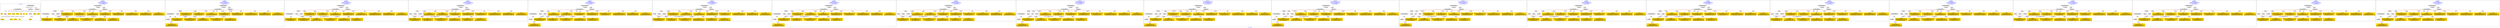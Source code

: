 digraph n0 {
fontcolor="blue"
remincross="true"
label="s07-s-13.json"
subgraph cluster_0 {
label="1-correct model"
n2[style="filled",color="white",fillcolor="lightgray",label="CulturalHeritageObject1"];
n3[shape="plaintext",style="filled",fillcolor="gold",label="dates"];
n4[style="filled",color="white",fillcolor="lightgray",label="Person1"];
n5[shape="plaintext",style="filled",fillcolor="gold",label="dimension"];
n6[shape="plaintext",style="filled",fillcolor="gold",label="technique"];
n7[shape="plaintext",style="filled",fillcolor="gold",label="credit_line"];
n8[shape="plaintext",style="filled",fillcolor="gold",label="origin"];
n9[shape="plaintext",style="filled",fillcolor="gold",label="title"];
n10[shape="plaintext",style="filled",fillcolor="gold",label="ac_id"];
n11[style="filled",color="white",fillcolor="lightgray",label="Concept1"];
n12[shape="plaintext",style="filled",fillcolor="gold",label="nationality"];
n13[shape="plaintext",style="filled",fillcolor="gold",label="birthDate"];
n14[shape="plaintext",style="filled",fillcolor="gold",label="deathDate"];
n15[shape="plaintext",style="filled",fillcolor="gold",label="name"];
n16[style="filled",color="white",fillcolor="lightgray",label="EuropeanaAggregation1"];
n17[style="filled",color="white",fillcolor="lightgray",label="WebResource1"];
n18[style="filled",color="white",fillcolor="lightgray",label="WebResource2"];
n19[shape="plaintext",style="filled",fillcolor="gold",label="image_url"];
n20[shape="plaintext",style="filled",fillcolor="gold",label="audio_url"];
n21[shape="plaintext",style="filled",fillcolor="gold",label="category"];
}
subgraph cluster_1 {
label="candidate 0\nlink coherence:1.0\nnode coherence:1.0\nconfidence:0.4234068469210375\nmapping score:0.5816118061165363\ncost:18.99965\n-precision:0.63-recall:0.63"
n23[style="filled",color="white",fillcolor="lightgray",label="CulturalHeritageObject1"];
n24[style="filled",color="white",fillcolor="lightgray",label="CulturalHeritageObject2"];
n25[style="filled",color="white",fillcolor="lightgray",label="Person1"];
n26[style="filled",color="white",fillcolor="lightgray",label="Document1"];
n27[style="filled",color="white",fillcolor="lightgray",label="EuropeanaAggregation1"];
n28[style="filled",color="white",fillcolor="lightgray",label="WebResource1"];
n29[shape="plaintext",style="filled",fillcolor="gold",label="image_url\n[WebResource,classLink,0.706]\n[Document,classLink,0.182]\n[CulturalHeritageObject,description,0.078]\n[Person,biographicalInformation,0.034]"];
n30[shape="plaintext",style="filled",fillcolor="gold",label="deathDate\n[CulturalHeritageObject,description,0.345]\n[CulturalHeritageObject,provenance,0.231]\n[Person,biographicalInformation,0.218]\n[Person,dateOfDeath,0.206]"];
n31[shape="plaintext",style="filled",fillcolor="gold",label="audio_url\n[WebResource,classLink,0.703]\n[Document,classLink,0.269]\n[CulturalHeritageObject,description,0.018]\n[CulturalHeritageObject,provenance,0.009]"];
n32[shape="plaintext",style="filled",fillcolor="gold",label="ac_id\n[CulturalHeritageObject,description,0.421]\n[CulturalHeritageObject,provenance,0.273]\n[Document,classLink,0.154]\n[CulturalHeritageObject,title,0.152]"];
n33[shape="plaintext",style="filled",fillcolor="gold",label="dates\n[CulturalHeritageObject,created,0.357]\n[Person,dateOfDeath,0.26]\n[CulturalHeritageObject,description,0.22]\n[Person,dateOfBirth,0.163]"];
n34[shape="plaintext",style="filled",fillcolor="gold",label="origin\n[Place,label,0.32]\n[CulturalHeritageObject,description,0.304]\n[CulturalHeritageObject,title,0.196]\n[Person,biographicalInformation,0.18]"];
n35[shape="plaintext",style="filled",fillcolor="gold",label="category\n[Person,biographicalInformation,0.281]\n[CulturalHeritageObject,description,0.272]\n[Concept,prefLabel,0.227]\n[CulturalHeritageObject,provenance,0.22]"];
n36[shape="plaintext",style="filled",fillcolor="gold",label="credit_line\n[CulturalHeritageObject,provenance,0.554]\n[CulturalHeritageObject,description,0.186]\n[CulturalHeritageObject,title,0.154]\n[Person,biographicalInformation,0.107]"];
n37[shape="plaintext",style="filled",fillcolor="gold",label="title\n[CulturalHeritageObject,description,0.417]\n[CulturalHeritageObject,title,0.31]\n[Person,biographicalInformation,0.18]\n[Concept,prefLabel,0.092]"];
n38[shape="plaintext",style="filled",fillcolor="gold",label="dimension\n[CulturalHeritageObject,extent,0.675]\n[CulturalHeritageObject,accessionNumber,0.129]\n[CulturalHeritageObject,description,0.116]\n[CulturalHeritageObject,provenance,0.08]"];
n39[shape="plaintext",style="filled",fillcolor="gold",label="birthDate\n[Person,dateOfDeath,0.317]\n[Person,dateOfBirth,0.306]\n[CulturalHeritageObject,created,0.203]\n[CulturalHeritageObject,provenance,0.174]"];
n40[shape="plaintext",style="filled",fillcolor="gold",label="nationality\n[Person,countryAssociatedWithThePerson,0.695]\n[CulturalHeritageObject,provenance,0.149]\n[Concept,prefLabel,0.083]\n[CulturalHeritageObject,title,0.073]"];
n41[shape="plaintext",style="filled",fillcolor="gold",label="name\n[Person,nameOfThePerson,0.311]\n[CulturalHeritageObject,description,0.288]\n[Person,biographicalInformation,0.213]\n[CulturalHeritageObject,provenance,0.188]"];
n42[shape="plaintext",style="filled",fillcolor="gold",label="technique\n[CulturalHeritageObject,medium,0.701]\n[CulturalHeritageObject,description,0.185]\n[Person,biographicalInformation,0.064]\n[CulturalHeritageObject,provenance,0.049]"];
}
subgraph cluster_2 {
label="candidate 1\nlink coherence:1.0\nnode coherence:1.0\nconfidence:0.4234068469210375\nmapping score:0.5816118061165363\ncost:18.99967\n-precision:0.63-recall:0.63"
n44[style="filled",color="white",fillcolor="lightgray",label="CulturalHeritageObject1"];
n45[style="filled",color="white",fillcolor="lightgray",label="CulturalHeritageObject2"];
n46[style="filled",color="white",fillcolor="lightgray",label="Person1"];
n47[style="filled",color="white",fillcolor="lightgray",label="Document2"];
n48[style="filled",color="white",fillcolor="lightgray",label="EuropeanaAggregation1"];
n49[style="filled",color="white",fillcolor="lightgray",label="WebResource1"];
n50[shape="plaintext",style="filled",fillcolor="gold",label="image_url\n[WebResource,classLink,0.706]\n[Document,classLink,0.182]\n[CulturalHeritageObject,description,0.078]\n[Person,biographicalInformation,0.034]"];
n51[shape="plaintext",style="filled",fillcolor="gold",label="deathDate\n[CulturalHeritageObject,description,0.345]\n[CulturalHeritageObject,provenance,0.231]\n[Person,biographicalInformation,0.218]\n[Person,dateOfDeath,0.206]"];
n52[shape="plaintext",style="filled",fillcolor="gold",label="audio_url\n[WebResource,classLink,0.703]\n[Document,classLink,0.269]\n[CulturalHeritageObject,description,0.018]\n[CulturalHeritageObject,provenance,0.009]"];
n53[shape="plaintext",style="filled",fillcolor="gold",label="ac_id\n[CulturalHeritageObject,description,0.421]\n[CulturalHeritageObject,provenance,0.273]\n[Document,classLink,0.154]\n[CulturalHeritageObject,title,0.152]"];
n54[shape="plaintext",style="filled",fillcolor="gold",label="dates\n[CulturalHeritageObject,created,0.357]\n[Person,dateOfDeath,0.26]\n[CulturalHeritageObject,description,0.22]\n[Person,dateOfBirth,0.163]"];
n55[shape="plaintext",style="filled",fillcolor="gold",label="origin\n[Place,label,0.32]\n[CulturalHeritageObject,description,0.304]\n[CulturalHeritageObject,title,0.196]\n[Person,biographicalInformation,0.18]"];
n56[shape="plaintext",style="filled",fillcolor="gold",label="category\n[Person,biographicalInformation,0.281]\n[CulturalHeritageObject,description,0.272]\n[Concept,prefLabel,0.227]\n[CulturalHeritageObject,provenance,0.22]"];
n57[shape="plaintext",style="filled",fillcolor="gold",label="credit_line\n[CulturalHeritageObject,provenance,0.554]\n[CulturalHeritageObject,description,0.186]\n[CulturalHeritageObject,title,0.154]\n[Person,biographicalInformation,0.107]"];
n58[shape="plaintext",style="filled",fillcolor="gold",label="title\n[CulturalHeritageObject,description,0.417]\n[CulturalHeritageObject,title,0.31]\n[Person,biographicalInformation,0.18]\n[Concept,prefLabel,0.092]"];
n59[shape="plaintext",style="filled",fillcolor="gold",label="dimension\n[CulturalHeritageObject,extent,0.675]\n[CulturalHeritageObject,accessionNumber,0.129]\n[CulturalHeritageObject,description,0.116]\n[CulturalHeritageObject,provenance,0.08]"];
n60[shape="plaintext",style="filled",fillcolor="gold",label="birthDate\n[Person,dateOfDeath,0.317]\n[Person,dateOfBirth,0.306]\n[CulturalHeritageObject,created,0.203]\n[CulturalHeritageObject,provenance,0.174]"];
n61[shape="plaintext",style="filled",fillcolor="gold",label="nationality\n[Person,countryAssociatedWithThePerson,0.695]\n[CulturalHeritageObject,provenance,0.149]\n[Concept,prefLabel,0.083]\n[CulturalHeritageObject,title,0.073]"];
n62[shape="plaintext",style="filled",fillcolor="gold",label="name\n[Person,nameOfThePerson,0.311]\n[CulturalHeritageObject,description,0.288]\n[Person,biographicalInformation,0.213]\n[CulturalHeritageObject,provenance,0.188]"];
n63[shape="plaintext",style="filled",fillcolor="gold",label="technique\n[CulturalHeritageObject,medium,0.701]\n[CulturalHeritageObject,description,0.185]\n[Person,biographicalInformation,0.064]\n[CulturalHeritageObject,provenance,0.049]"];
}
subgraph cluster_3 {
label="candidate 10\nlink coherence:1.0\nnode coherence:1.0\nconfidence:0.4052931504145757\nmapping score:0.5755739072810491\ncost:18.99965\n-precision:0.68-recall:0.68"
n65[style="filled",color="white",fillcolor="lightgray",label="CulturalHeritageObject1"];
n66[style="filled",color="white",fillcolor="lightgray",label="CulturalHeritageObject2"];
n67[style="filled",color="white",fillcolor="lightgray",label="Person1"];
n68[style="filled",color="white",fillcolor="lightgray",label="Concept1"];
n69[style="filled",color="white",fillcolor="lightgray",label="EuropeanaAggregation1"];
n70[style="filled",color="white",fillcolor="lightgray",label="WebResource1"];
n71[shape="plaintext",style="filled",fillcolor="gold",label="image_url\n[WebResource,classLink,0.706]\n[Document,classLink,0.182]\n[CulturalHeritageObject,description,0.078]\n[Person,biographicalInformation,0.034]"];
n72[shape="plaintext",style="filled",fillcolor="gold",label="deathDate\n[CulturalHeritageObject,description,0.345]\n[CulturalHeritageObject,provenance,0.231]\n[Person,biographicalInformation,0.218]\n[Person,dateOfDeath,0.206]"];
n73[shape="plaintext",style="filled",fillcolor="gold",label="ac_id\n[CulturalHeritageObject,description,0.421]\n[CulturalHeritageObject,provenance,0.273]\n[Document,classLink,0.154]\n[CulturalHeritageObject,title,0.152]"];
n74[shape="plaintext",style="filled",fillcolor="gold",label="dates\n[CulturalHeritageObject,created,0.357]\n[Person,dateOfDeath,0.26]\n[CulturalHeritageObject,description,0.22]\n[Person,dateOfBirth,0.163]"];
n75[shape="plaintext",style="filled",fillcolor="gold",label="origin\n[Place,label,0.32]\n[CulturalHeritageObject,description,0.304]\n[CulturalHeritageObject,title,0.196]\n[Person,biographicalInformation,0.18]"];
n76[shape="plaintext",style="filled",fillcolor="gold",label="credit_line\n[CulturalHeritageObject,provenance,0.554]\n[CulturalHeritageObject,description,0.186]\n[CulturalHeritageObject,title,0.154]\n[Person,biographicalInformation,0.107]"];
n77[shape="plaintext",style="filled",fillcolor="gold",label="audio_url\n[WebResource,classLink,0.703]\n[Document,classLink,0.269]\n[CulturalHeritageObject,description,0.018]\n[CulturalHeritageObject,provenance,0.009]"];
n78[shape="plaintext",style="filled",fillcolor="gold",label="title\n[CulturalHeritageObject,description,0.417]\n[CulturalHeritageObject,title,0.31]\n[Person,biographicalInformation,0.18]\n[Concept,prefLabel,0.092]"];
n79[shape="plaintext",style="filled",fillcolor="gold",label="dimension\n[CulturalHeritageObject,extent,0.675]\n[CulturalHeritageObject,accessionNumber,0.129]\n[CulturalHeritageObject,description,0.116]\n[CulturalHeritageObject,provenance,0.08]"];
n80[shape="plaintext",style="filled",fillcolor="gold",label="category\n[Person,biographicalInformation,0.281]\n[CulturalHeritageObject,description,0.272]\n[Concept,prefLabel,0.227]\n[CulturalHeritageObject,provenance,0.22]"];
n81[shape="plaintext",style="filled",fillcolor="gold",label="birthDate\n[Person,dateOfDeath,0.317]\n[Person,dateOfBirth,0.306]\n[CulturalHeritageObject,created,0.203]\n[CulturalHeritageObject,provenance,0.174]"];
n82[shape="plaintext",style="filled",fillcolor="gold",label="nationality\n[Person,countryAssociatedWithThePerson,0.695]\n[CulturalHeritageObject,provenance,0.149]\n[Concept,prefLabel,0.083]\n[CulturalHeritageObject,title,0.073]"];
n83[shape="plaintext",style="filled",fillcolor="gold",label="name\n[Person,nameOfThePerson,0.311]\n[CulturalHeritageObject,description,0.288]\n[Person,biographicalInformation,0.213]\n[CulturalHeritageObject,provenance,0.188]"];
n84[shape="plaintext",style="filled",fillcolor="gold",label="technique\n[CulturalHeritageObject,medium,0.701]\n[CulturalHeritageObject,description,0.185]\n[Person,biographicalInformation,0.064]\n[CulturalHeritageObject,provenance,0.049]"];
}
subgraph cluster_4 {
label="candidate 11\nlink coherence:1.0\nnode coherence:1.0\nconfidence:0.3998149327861153\nmapping score:0.5737478347382289\ncost:18.99964\n-precision:0.63-recall:0.63"
n86[style="filled",color="white",fillcolor="lightgray",label="CulturalHeritageObject1"];
n87[style="filled",color="white",fillcolor="lightgray",label="Person1"];
n88[style="filled",color="white",fillcolor="lightgray",label="Concept1"];
n89[style="filled",color="white",fillcolor="lightgray",label="Document1"];
n90[style="filled",color="white",fillcolor="lightgray",label="EuropeanaAggregation1"];
n91[style="filled",color="white",fillcolor="lightgray",label="WebResource1"];
n92[shape="plaintext",style="filled",fillcolor="gold",label="image_url\n[WebResource,classLink,0.706]\n[Document,classLink,0.182]\n[CulturalHeritageObject,description,0.078]\n[Person,biographicalInformation,0.034]"];
n93[shape="plaintext",style="filled",fillcolor="gold",label="deathDate\n[CulturalHeritageObject,description,0.345]\n[CulturalHeritageObject,provenance,0.231]\n[Person,biographicalInformation,0.218]\n[Person,dateOfDeath,0.206]"];
n94[shape="plaintext",style="filled",fillcolor="gold",label="audio_url\n[WebResource,classLink,0.703]\n[Document,classLink,0.269]\n[CulturalHeritageObject,description,0.018]\n[CulturalHeritageObject,provenance,0.009]"];
n95[shape="plaintext",style="filled",fillcolor="gold",label="origin\n[Place,label,0.32]\n[CulturalHeritageObject,description,0.304]\n[CulturalHeritageObject,title,0.196]\n[Person,biographicalInformation,0.18]"];
n96[shape="plaintext",style="filled",fillcolor="gold",label="birthDate\n[Person,dateOfDeath,0.317]\n[Person,dateOfBirth,0.306]\n[CulturalHeritageObject,created,0.203]\n[CulturalHeritageObject,provenance,0.174]"];
n97[shape="plaintext",style="filled",fillcolor="gold",label="title\n[CulturalHeritageObject,description,0.417]\n[CulturalHeritageObject,title,0.31]\n[Person,biographicalInformation,0.18]\n[Concept,prefLabel,0.092]"];
n98[shape="plaintext",style="filled",fillcolor="gold",label="credit_line\n[CulturalHeritageObject,provenance,0.554]\n[CulturalHeritageObject,description,0.186]\n[CulturalHeritageObject,title,0.154]\n[Person,biographicalInformation,0.107]"];
n99[shape="plaintext",style="filled",fillcolor="gold",label="ac_id\n[CulturalHeritageObject,description,0.421]\n[CulturalHeritageObject,provenance,0.273]\n[Document,classLink,0.154]\n[CulturalHeritageObject,title,0.152]"];
n100[shape="plaintext",style="filled",fillcolor="gold",label="dimension\n[CulturalHeritageObject,extent,0.675]\n[CulturalHeritageObject,accessionNumber,0.129]\n[CulturalHeritageObject,description,0.116]\n[CulturalHeritageObject,provenance,0.08]"];
n101[shape="plaintext",style="filled",fillcolor="gold",label="category\n[Person,biographicalInformation,0.281]\n[CulturalHeritageObject,description,0.272]\n[Concept,prefLabel,0.227]\n[CulturalHeritageObject,provenance,0.22]"];
n102[shape="plaintext",style="filled",fillcolor="gold",label="dates\n[CulturalHeritageObject,created,0.357]\n[Person,dateOfDeath,0.26]\n[CulturalHeritageObject,description,0.22]\n[Person,dateOfBirth,0.163]"];
n103[shape="plaintext",style="filled",fillcolor="gold",label="nationality\n[Person,countryAssociatedWithThePerson,0.695]\n[CulturalHeritageObject,provenance,0.149]\n[Concept,prefLabel,0.083]\n[CulturalHeritageObject,title,0.073]"];
n104[shape="plaintext",style="filled",fillcolor="gold",label="name\n[Person,nameOfThePerson,0.311]\n[CulturalHeritageObject,description,0.288]\n[Person,biographicalInformation,0.213]\n[CulturalHeritageObject,provenance,0.188]"];
n105[shape="plaintext",style="filled",fillcolor="gold",label="technique\n[CulturalHeritageObject,medium,0.701]\n[CulturalHeritageObject,description,0.185]\n[Person,biographicalInformation,0.064]\n[CulturalHeritageObject,provenance,0.049]"];
}
subgraph cluster_5 {
label="candidate 12\nlink coherence:1.0\nnode coherence:1.0\nconfidence:0.3998149327861153\nmapping score:0.5737478347382289\ncost:19.99965\n-precision:0.6-recall:0.63"
n107[style="filled",color="white",fillcolor="lightgray",label="CulturalHeritageObject1"];
n108[style="filled",color="white",fillcolor="lightgray",label="CulturalHeritageObject2"];
n109[style="filled",color="white",fillcolor="lightgray",label="Person1"];
n110[style="filled",color="white",fillcolor="lightgray",label="Concept1"];
n111[style="filled",color="white",fillcolor="lightgray",label="Document2"];
n112[style="filled",color="white",fillcolor="lightgray",label="EuropeanaAggregation1"];
n113[style="filled",color="white",fillcolor="lightgray",label="WebResource1"];
n114[shape="plaintext",style="filled",fillcolor="gold",label="image_url\n[WebResource,classLink,0.706]\n[Document,classLink,0.182]\n[CulturalHeritageObject,description,0.078]\n[Person,biographicalInformation,0.034]"];
n115[shape="plaintext",style="filled",fillcolor="gold",label="deathDate\n[CulturalHeritageObject,description,0.345]\n[CulturalHeritageObject,provenance,0.231]\n[Person,biographicalInformation,0.218]\n[Person,dateOfDeath,0.206]"];
n116[shape="plaintext",style="filled",fillcolor="gold",label="audio_url\n[WebResource,classLink,0.703]\n[Document,classLink,0.269]\n[CulturalHeritageObject,description,0.018]\n[CulturalHeritageObject,provenance,0.009]"];
n117[shape="plaintext",style="filled",fillcolor="gold",label="origin\n[Place,label,0.32]\n[CulturalHeritageObject,description,0.304]\n[CulturalHeritageObject,title,0.196]\n[Person,biographicalInformation,0.18]"];
n118[shape="plaintext",style="filled",fillcolor="gold",label="birthDate\n[Person,dateOfDeath,0.317]\n[Person,dateOfBirth,0.306]\n[CulturalHeritageObject,created,0.203]\n[CulturalHeritageObject,provenance,0.174]"];
n119[shape="plaintext",style="filled",fillcolor="gold",label="title\n[CulturalHeritageObject,description,0.417]\n[CulturalHeritageObject,title,0.31]\n[Person,biographicalInformation,0.18]\n[Concept,prefLabel,0.092]"];
n120[shape="plaintext",style="filled",fillcolor="gold",label="credit_line\n[CulturalHeritageObject,provenance,0.554]\n[CulturalHeritageObject,description,0.186]\n[CulturalHeritageObject,title,0.154]\n[Person,biographicalInformation,0.107]"];
n121[shape="plaintext",style="filled",fillcolor="gold",label="ac_id\n[CulturalHeritageObject,description,0.421]\n[CulturalHeritageObject,provenance,0.273]\n[Document,classLink,0.154]\n[CulturalHeritageObject,title,0.152]"];
n122[shape="plaintext",style="filled",fillcolor="gold",label="dimension\n[CulturalHeritageObject,extent,0.675]\n[CulturalHeritageObject,accessionNumber,0.129]\n[CulturalHeritageObject,description,0.116]\n[CulturalHeritageObject,provenance,0.08]"];
n123[shape="plaintext",style="filled",fillcolor="gold",label="category\n[Person,biographicalInformation,0.281]\n[CulturalHeritageObject,description,0.272]\n[Concept,prefLabel,0.227]\n[CulturalHeritageObject,provenance,0.22]"];
n124[shape="plaintext",style="filled",fillcolor="gold",label="dates\n[CulturalHeritageObject,created,0.357]\n[Person,dateOfDeath,0.26]\n[CulturalHeritageObject,description,0.22]\n[Person,dateOfBirth,0.163]"];
n125[shape="plaintext",style="filled",fillcolor="gold",label="nationality\n[Person,countryAssociatedWithThePerson,0.695]\n[CulturalHeritageObject,provenance,0.149]\n[Concept,prefLabel,0.083]\n[CulturalHeritageObject,title,0.073]"];
n126[shape="plaintext",style="filled",fillcolor="gold",label="name\n[Person,nameOfThePerson,0.311]\n[CulturalHeritageObject,description,0.288]\n[Person,biographicalInformation,0.213]\n[CulturalHeritageObject,provenance,0.188]"];
n127[shape="plaintext",style="filled",fillcolor="gold",label="technique\n[CulturalHeritageObject,medium,0.701]\n[CulturalHeritageObject,description,0.185]\n[Person,biographicalInformation,0.064]\n[CulturalHeritageObject,provenance,0.049]"];
}
subgraph cluster_6 {
label="candidate 13\nlink coherence:1.0\nnode coherence:1.0\nconfidence:0.3997582538855924\nmapping score:0.5737289417713879\ncost:18.99964\n-precision:0.58-recall:0.58"
n129[style="filled",color="white",fillcolor="lightgray",label="CulturalHeritageObject1"];
n130[style="filled",color="white",fillcolor="lightgray",label="Person1"];
n131[style="filled",color="white",fillcolor="lightgray",label="Concept1"];
n132[style="filled",color="white",fillcolor="lightgray",label="Document1"];
n133[style="filled",color="white",fillcolor="lightgray",label="EuropeanaAggregation1"];
n134[style="filled",color="white",fillcolor="lightgray",label="WebResource1"];
n135[shape="plaintext",style="filled",fillcolor="gold",label="image_url\n[WebResource,classLink,0.706]\n[Document,classLink,0.182]\n[CulturalHeritageObject,description,0.078]\n[Person,biographicalInformation,0.034]"];
n136[shape="plaintext",style="filled",fillcolor="gold",label="deathDate\n[CulturalHeritageObject,description,0.345]\n[CulturalHeritageObject,provenance,0.231]\n[Person,biographicalInformation,0.218]\n[Person,dateOfDeath,0.206]"];
n137[shape="plaintext",style="filled",fillcolor="gold",label="audio_url\n[WebResource,classLink,0.703]\n[Document,classLink,0.269]\n[CulturalHeritageObject,description,0.018]\n[CulturalHeritageObject,provenance,0.009]"];
n138[shape="plaintext",style="filled",fillcolor="gold",label="title\n[CulturalHeritageObject,description,0.417]\n[CulturalHeritageObject,title,0.31]\n[Person,biographicalInformation,0.18]\n[Concept,prefLabel,0.092]"];
n139[shape="plaintext",style="filled",fillcolor="gold",label="birthDate\n[Person,dateOfDeath,0.317]\n[Person,dateOfBirth,0.306]\n[CulturalHeritageObject,created,0.203]\n[CulturalHeritageObject,provenance,0.174]"];
n140[shape="plaintext",style="filled",fillcolor="gold",label="origin\n[Place,label,0.32]\n[CulturalHeritageObject,description,0.304]\n[CulturalHeritageObject,title,0.196]\n[Person,biographicalInformation,0.18]"];
n141[shape="plaintext",style="filled",fillcolor="gold",label="credit_line\n[CulturalHeritageObject,provenance,0.554]\n[CulturalHeritageObject,description,0.186]\n[CulturalHeritageObject,title,0.154]\n[Person,biographicalInformation,0.107]"];
n142[shape="plaintext",style="filled",fillcolor="gold",label="ac_id\n[CulturalHeritageObject,description,0.421]\n[CulturalHeritageObject,provenance,0.273]\n[Document,classLink,0.154]\n[CulturalHeritageObject,title,0.152]"];
n143[shape="plaintext",style="filled",fillcolor="gold",label="dimension\n[CulturalHeritageObject,extent,0.675]\n[CulturalHeritageObject,accessionNumber,0.129]\n[CulturalHeritageObject,description,0.116]\n[CulturalHeritageObject,provenance,0.08]"];
n144[shape="plaintext",style="filled",fillcolor="gold",label="category\n[Person,biographicalInformation,0.281]\n[CulturalHeritageObject,description,0.272]\n[Concept,prefLabel,0.227]\n[CulturalHeritageObject,provenance,0.22]"];
n145[shape="plaintext",style="filled",fillcolor="gold",label="dates\n[CulturalHeritageObject,created,0.357]\n[Person,dateOfDeath,0.26]\n[CulturalHeritageObject,description,0.22]\n[Person,dateOfBirth,0.163]"];
n146[shape="plaintext",style="filled",fillcolor="gold",label="nationality\n[Person,countryAssociatedWithThePerson,0.695]\n[CulturalHeritageObject,provenance,0.149]\n[Concept,prefLabel,0.083]\n[CulturalHeritageObject,title,0.073]"];
n147[shape="plaintext",style="filled",fillcolor="gold",label="name\n[Person,nameOfThePerson,0.311]\n[CulturalHeritageObject,description,0.288]\n[Person,biographicalInformation,0.213]\n[CulturalHeritageObject,provenance,0.188]"];
n148[shape="plaintext",style="filled",fillcolor="gold",label="technique\n[CulturalHeritageObject,medium,0.701]\n[CulturalHeritageObject,description,0.185]\n[Person,biographicalInformation,0.064]\n[CulturalHeritageObject,provenance,0.049]"];
}
subgraph cluster_7 {
label="candidate 14\nlink coherence:1.0\nnode coherence:1.0\nconfidence:0.3997582538855924\nmapping score:0.5737289417713879\ncost:19.99965\n-precision:0.55-recall:0.58"
n150[style="filled",color="white",fillcolor="lightgray",label="CulturalHeritageObject1"];
n151[style="filled",color="white",fillcolor="lightgray",label="CulturalHeritageObject2"];
n152[style="filled",color="white",fillcolor="lightgray",label="Person1"];
n153[style="filled",color="white",fillcolor="lightgray",label="Concept1"];
n154[style="filled",color="white",fillcolor="lightgray",label="Document2"];
n155[style="filled",color="white",fillcolor="lightgray",label="EuropeanaAggregation1"];
n156[style="filled",color="white",fillcolor="lightgray",label="WebResource1"];
n157[shape="plaintext",style="filled",fillcolor="gold",label="image_url\n[WebResource,classLink,0.706]\n[Document,classLink,0.182]\n[CulturalHeritageObject,description,0.078]\n[Person,biographicalInformation,0.034]"];
n158[shape="plaintext",style="filled",fillcolor="gold",label="deathDate\n[CulturalHeritageObject,description,0.345]\n[CulturalHeritageObject,provenance,0.231]\n[Person,biographicalInformation,0.218]\n[Person,dateOfDeath,0.206]"];
n159[shape="plaintext",style="filled",fillcolor="gold",label="audio_url\n[WebResource,classLink,0.703]\n[Document,classLink,0.269]\n[CulturalHeritageObject,description,0.018]\n[CulturalHeritageObject,provenance,0.009]"];
n160[shape="plaintext",style="filled",fillcolor="gold",label="title\n[CulturalHeritageObject,description,0.417]\n[CulturalHeritageObject,title,0.31]\n[Person,biographicalInformation,0.18]\n[Concept,prefLabel,0.092]"];
n161[shape="plaintext",style="filled",fillcolor="gold",label="birthDate\n[Person,dateOfDeath,0.317]\n[Person,dateOfBirth,0.306]\n[CulturalHeritageObject,created,0.203]\n[CulturalHeritageObject,provenance,0.174]"];
n162[shape="plaintext",style="filled",fillcolor="gold",label="origin\n[Place,label,0.32]\n[CulturalHeritageObject,description,0.304]\n[CulturalHeritageObject,title,0.196]\n[Person,biographicalInformation,0.18]"];
n163[shape="plaintext",style="filled",fillcolor="gold",label="credit_line\n[CulturalHeritageObject,provenance,0.554]\n[CulturalHeritageObject,description,0.186]\n[CulturalHeritageObject,title,0.154]\n[Person,biographicalInformation,0.107]"];
n164[shape="plaintext",style="filled",fillcolor="gold",label="ac_id\n[CulturalHeritageObject,description,0.421]\n[CulturalHeritageObject,provenance,0.273]\n[Document,classLink,0.154]\n[CulturalHeritageObject,title,0.152]"];
n165[shape="plaintext",style="filled",fillcolor="gold",label="dimension\n[CulturalHeritageObject,extent,0.675]\n[CulturalHeritageObject,accessionNumber,0.129]\n[CulturalHeritageObject,description,0.116]\n[CulturalHeritageObject,provenance,0.08]"];
n166[shape="plaintext",style="filled",fillcolor="gold",label="category\n[Person,biographicalInformation,0.281]\n[CulturalHeritageObject,description,0.272]\n[Concept,prefLabel,0.227]\n[CulturalHeritageObject,provenance,0.22]"];
n167[shape="plaintext",style="filled",fillcolor="gold",label="dates\n[CulturalHeritageObject,created,0.357]\n[Person,dateOfDeath,0.26]\n[CulturalHeritageObject,description,0.22]\n[Person,dateOfBirth,0.163]"];
n168[shape="plaintext",style="filled",fillcolor="gold",label="nationality\n[Person,countryAssociatedWithThePerson,0.695]\n[CulturalHeritageObject,provenance,0.149]\n[Concept,prefLabel,0.083]\n[CulturalHeritageObject,title,0.073]"];
n169[shape="plaintext",style="filled",fillcolor="gold",label="name\n[Person,nameOfThePerson,0.311]\n[CulturalHeritageObject,description,0.288]\n[Person,biographicalInformation,0.213]\n[CulturalHeritageObject,provenance,0.188]"];
n170[shape="plaintext",style="filled",fillcolor="gold",label="technique\n[CulturalHeritageObject,medium,0.701]\n[CulturalHeritageObject,description,0.185]\n[Person,biographicalInformation,0.064]\n[CulturalHeritageObject,provenance,0.049]"];
}
subgraph cluster_8 {
label="candidate 15\nlink coherence:1.0\nnode coherence:1.0\nconfidence:0.3933633489570726\nmapping score:0.5715973067952146\ncost:18.99964\n-precision:0.58-recall:0.58"
n172[style="filled",color="white",fillcolor="lightgray",label="CulturalHeritageObject1"];
n173[style="filled",color="white",fillcolor="lightgray",label="Person1"];
n174[style="filled",color="white",fillcolor="lightgray",label="Concept1"];
n175[style="filled",color="white",fillcolor="lightgray",label="Document1"];
n176[style="filled",color="white",fillcolor="lightgray",label="EuropeanaAggregation1"];
n177[style="filled",color="white",fillcolor="lightgray",label="WebResource1"];
n178[shape="plaintext",style="filled",fillcolor="gold",label="audio_url\n[WebResource,classLink,0.703]\n[Document,classLink,0.269]\n[CulturalHeritageObject,description,0.018]\n[CulturalHeritageObject,provenance,0.009]"];
n179[shape="plaintext",style="filled",fillcolor="gold",label="deathDate\n[CulturalHeritageObject,description,0.345]\n[CulturalHeritageObject,provenance,0.231]\n[Person,biographicalInformation,0.218]\n[Person,dateOfDeath,0.206]"];
n180[shape="plaintext",style="filled",fillcolor="gold",label="image_url\n[WebResource,classLink,0.706]\n[Document,classLink,0.182]\n[CulturalHeritageObject,description,0.078]\n[Person,biographicalInformation,0.034]"];
n181[shape="plaintext",style="filled",fillcolor="gold",label="origin\n[Place,label,0.32]\n[CulturalHeritageObject,description,0.304]\n[CulturalHeritageObject,title,0.196]\n[Person,biographicalInformation,0.18]"];
n182[shape="plaintext",style="filled",fillcolor="gold",label="birthDate\n[Person,dateOfDeath,0.317]\n[Person,dateOfBirth,0.306]\n[CulturalHeritageObject,created,0.203]\n[CulturalHeritageObject,provenance,0.174]"];
n183[shape="plaintext",style="filled",fillcolor="gold",label="title\n[CulturalHeritageObject,description,0.417]\n[CulturalHeritageObject,title,0.31]\n[Person,biographicalInformation,0.18]\n[Concept,prefLabel,0.092]"];
n184[shape="plaintext",style="filled",fillcolor="gold",label="credit_line\n[CulturalHeritageObject,provenance,0.554]\n[CulturalHeritageObject,description,0.186]\n[CulturalHeritageObject,title,0.154]\n[Person,biographicalInformation,0.107]"];
n185[shape="plaintext",style="filled",fillcolor="gold",label="ac_id\n[CulturalHeritageObject,description,0.421]\n[CulturalHeritageObject,provenance,0.273]\n[Document,classLink,0.154]\n[CulturalHeritageObject,title,0.152]"];
n186[shape="plaintext",style="filled",fillcolor="gold",label="dimension\n[CulturalHeritageObject,extent,0.675]\n[CulturalHeritageObject,accessionNumber,0.129]\n[CulturalHeritageObject,description,0.116]\n[CulturalHeritageObject,provenance,0.08]"];
n187[shape="plaintext",style="filled",fillcolor="gold",label="category\n[Person,biographicalInformation,0.281]\n[CulturalHeritageObject,description,0.272]\n[Concept,prefLabel,0.227]\n[CulturalHeritageObject,provenance,0.22]"];
n188[shape="plaintext",style="filled",fillcolor="gold",label="dates\n[CulturalHeritageObject,created,0.357]\n[Person,dateOfDeath,0.26]\n[CulturalHeritageObject,description,0.22]\n[Person,dateOfBirth,0.163]"];
n189[shape="plaintext",style="filled",fillcolor="gold",label="nationality\n[Person,countryAssociatedWithThePerson,0.695]\n[CulturalHeritageObject,provenance,0.149]\n[Concept,prefLabel,0.083]\n[CulturalHeritageObject,title,0.073]"];
n190[shape="plaintext",style="filled",fillcolor="gold",label="name\n[Person,nameOfThePerson,0.311]\n[CulturalHeritageObject,description,0.288]\n[Person,biographicalInformation,0.213]\n[CulturalHeritageObject,provenance,0.188]"];
n191[shape="plaintext",style="filled",fillcolor="gold",label="technique\n[CulturalHeritageObject,medium,0.701]\n[CulturalHeritageObject,description,0.185]\n[Person,biographicalInformation,0.064]\n[CulturalHeritageObject,provenance,0.049]"];
}
subgraph cluster_9 {
label="candidate 16\nlink coherence:0.9523809523809523\nnode coherence:1.0\nconfidence:0.4209619387030398\nmapping score:0.5807968367105371\ncost:20.99965\n-precision:0.67-recall:0.74"
n193[style="filled",color="white",fillcolor="lightgray",label="CulturalHeritageObject1"];
n194[style="filled",color="white",fillcolor="lightgray",label="CulturalHeritageObject2"];
n195[style="filled",color="white",fillcolor="lightgray",label="Person1"];
n196[style="filled",color="white",fillcolor="lightgray",label="Place1"];
n197[style="filled",color="white",fillcolor="lightgray",label="Concept1"];
n198[style="filled",color="white",fillcolor="lightgray",label="Document2"];
n199[style="filled",color="white",fillcolor="lightgray",label="EuropeanaAggregation1"];
n200[style="filled",color="white",fillcolor="lightgray",label="WebResource1"];
n201[shape="plaintext",style="filled",fillcolor="gold",label="image_url\n[WebResource,classLink,0.706]\n[Document,classLink,0.182]\n[CulturalHeritageObject,description,0.078]\n[Person,biographicalInformation,0.034]"];
n202[shape="plaintext",style="filled",fillcolor="gold",label="deathDate\n[CulturalHeritageObject,description,0.345]\n[CulturalHeritageObject,provenance,0.231]\n[Person,biographicalInformation,0.218]\n[Person,dateOfDeath,0.206]"];
n203[shape="plaintext",style="filled",fillcolor="gold",label="audio_url\n[WebResource,classLink,0.703]\n[Document,classLink,0.269]\n[CulturalHeritageObject,description,0.018]\n[CulturalHeritageObject,provenance,0.009]"];
n204[shape="plaintext",style="filled",fillcolor="gold",label="origin\n[Place,label,0.32]\n[CulturalHeritageObject,description,0.304]\n[CulturalHeritageObject,title,0.196]\n[Person,biographicalInformation,0.18]"];
n205[shape="plaintext",style="filled",fillcolor="gold",label="dates\n[CulturalHeritageObject,created,0.357]\n[Person,dateOfDeath,0.26]\n[CulturalHeritageObject,description,0.22]\n[Person,dateOfBirth,0.163]"];
n206[shape="plaintext",style="filled",fillcolor="gold",label="title\n[CulturalHeritageObject,description,0.417]\n[CulturalHeritageObject,title,0.31]\n[Person,biographicalInformation,0.18]\n[Concept,prefLabel,0.092]"];
n207[shape="plaintext",style="filled",fillcolor="gold",label="credit_line\n[CulturalHeritageObject,provenance,0.554]\n[CulturalHeritageObject,description,0.186]\n[CulturalHeritageObject,title,0.154]\n[Person,biographicalInformation,0.107]"];
n208[shape="plaintext",style="filled",fillcolor="gold",label="ac_id\n[CulturalHeritageObject,description,0.421]\n[CulturalHeritageObject,provenance,0.273]\n[Document,classLink,0.154]\n[CulturalHeritageObject,title,0.152]"];
n209[shape="plaintext",style="filled",fillcolor="gold",label="dimension\n[CulturalHeritageObject,extent,0.675]\n[CulturalHeritageObject,accessionNumber,0.129]\n[CulturalHeritageObject,description,0.116]\n[CulturalHeritageObject,provenance,0.08]"];
n210[shape="plaintext",style="filled",fillcolor="gold",label="category\n[Person,biographicalInformation,0.281]\n[CulturalHeritageObject,description,0.272]\n[Concept,prefLabel,0.227]\n[CulturalHeritageObject,provenance,0.22]"];
n211[shape="plaintext",style="filled",fillcolor="gold",label="birthDate\n[Person,dateOfDeath,0.317]\n[Person,dateOfBirth,0.306]\n[CulturalHeritageObject,created,0.203]\n[CulturalHeritageObject,provenance,0.174]"];
n212[shape="plaintext",style="filled",fillcolor="gold",label="nationality\n[Person,countryAssociatedWithThePerson,0.695]\n[CulturalHeritageObject,provenance,0.149]\n[Concept,prefLabel,0.083]\n[CulturalHeritageObject,title,0.073]"];
n213[shape="plaintext",style="filled",fillcolor="gold",label="name\n[Person,nameOfThePerson,0.311]\n[CulturalHeritageObject,description,0.288]\n[Person,biographicalInformation,0.213]\n[CulturalHeritageObject,provenance,0.188]"];
n214[shape="plaintext",style="filled",fillcolor="gold",label="technique\n[CulturalHeritageObject,medium,0.701]\n[CulturalHeritageObject,description,0.185]\n[Person,biographicalInformation,0.064]\n[CulturalHeritageObject,provenance,0.049]"];
}
subgraph cluster_10 {
label="candidate 17\nlink coherence:0.9523809523809523\nnode coherence:1.0\nconfidence:0.4209052598025168\nmapping score:0.5807779437436961\ncost:20.99965\n-precision:0.62-recall:0.68"
n216[style="filled",color="white",fillcolor="lightgray",label="CulturalHeritageObject1"];
n217[style="filled",color="white",fillcolor="lightgray",label="CulturalHeritageObject2"];
n218[style="filled",color="white",fillcolor="lightgray",label="Person1"];
n219[style="filled",color="white",fillcolor="lightgray",label="Place1"];
n220[style="filled",color="white",fillcolor="lightgray",label="Concept1"];
n221[style="filled",color="white",fillcolor="lightgray",label="Document2"];
n222[style="filled",color="white",fillcolor="lightgray",label="EuropeanaAggregation1"];
n223[style="filled",color="white",fillcolor="lightgray",label="WebResource1"];
n224[shape="plaintext",style="filled",fillcolor="gold",label="image_url\n[WebResource,classLink,0.706]\n[Document,classLink,0.182]\n[CulturalHeritageObject,description,0.078]\n[Person,biographicalInformation,0.034]"];
n225[shape="plaintext",style="filled",fillcolor="gold",label="deathDate\n[CulturalHeritageObject,description,0.345]\n[CulturalHeritageObject,provenance,0.231]\n[Person,biographicalInformation,0.218]\n[Person,dateOfDeath,0.206]"];
n226[shape="plaintext",style="filled",fillcolor="gold",label="audio_url\n[WebResource,classLink,0.703]\n[Document,classLink,0.269]\n[CulturalHeritageObject,description,0.018]\n[CulturalHeritageObject,provenance,0.009]"];
n227[shape="plaintext",style="filled",fillcolor="gold",label="title\n[CulturalHeritageObject,description,0.417]\n[CulturalHeritageObject,title,0.31]\n[Person,biographicalInformation,0.18]\n[Concept,prefLabel,0.092]"];
n228[shape="plaintext",style="filled",fillcolor="gold",label="dates\n[CulturalHeritageObject,created,0.357]\n[Person,dateOfDeath,0.26]\n[CulturalHeritageObject,description,0.22]\n[Person,dateOfBirth,0.163]"];
n229[shape="plaintext",style="filled",fillcolor="gold",label="origin\n[Place,label,0.32]\n[CulturalHeritageObject,description,0.304]\n[CulturalHeritageObject,title,0.196]\n[Person,biographicalInformation,0.18]"];
n230[shape="plaintext",style="filled",fillcolor="gold",label="credit_line\n[CulturalHeritageObject,provenance,0.554]\n[CulturalHeritageObject,description,0.186]\n[CulturalHeritageObject,title,0.154]\n[Person,biographicalInformation,0.107]"];
n231[shape="plaintext",style="filled",fillcolor="gold",label="ac_id\n[CulturalHeritageObject,description,0.421]\n[CulturalHeritageObject,provenance,0.273]\n[Document,classLink,0.154]\n[CulturalHeritageObject,title,0.152]"];
n232[shape="plaintext",style="filled",fillcolor="gold",label="dimension\n[CulturalHeritageObject,extent,0.675]\n[CulturalHeritageObject,accessionNumber,0.129]\n[CulturalHeritageObject,description,0.116]\n[CulturalHeritageObject,provenance,0.08]"];
n233[shape="plaintext",style="filled",fillcolor="gold",label="category\n[Person,biographicalInformation,0.281]\n[CulturalHeritageObject,description,0.272]\n[Concept,prefLabel,0.227]\n[CulturalHeritageObject,provenance,0.22]"];
n234[shape="plaintext",style="filled",fillcolor="gold",label="birthDate\n[Person,dateOfDeath,0.317]\n[Person,dateOfBirth,0.306]\n[CulturalHeritageObject,created,0.203]\n[CulturalHeritageObject,provenance,0.174]"];
n235[shape="plaintext",style="filled",fillcolor="gold",label="nationality\n[Person,countryAssociatedWithThePerson,0.695]\n[CulturalHeritageObject,provenance,0.149]\n[Concept,prefLabel,0.083]\n[CulturalHeritageObject,title,0.073]"];
n236[shape="plaintext",style="filled",fillcolor="gold",label="name\n[Person,nameOfThePerson,0.311]\n[CulturalHeritageObject,description,0.288]\n[Person,biographicalInformation,0.213]\n[CulturalHeritageObject,provenance,0.188]"];
n237[shape="plaintext",style="filled",fillcolor="gold",label="technique\n[CulturalHeritageObject,medium,0.701]\n[CulturalHeritageObject,description,0.185]\n[Person,biographicalInformation,0.064]\n[CulturalHeritageObject,provenance,0.049]"];
}
subgraph cluster_11 {
label="candidate 18\nlink coherence:0.9523809523809523\nnode coherence:1.0\nconfidence:0.41451035487399707\nmapping score:0.5786463087675228\ncost:20.99965\n-precision:0.62-recall:0.68"
n239[style="filled",color="white",fillcolor="lightgray",label="CulturalHeritageObject1"];
n240[style="filled",color="white",fillcolor="lightgray",label="CulturalHeritageObject2"];
n241[style="filled",color="white",fillcolor="lightgray",label="Person1"];
n242[style="filled",color="white",fillcolor="lightgray",label="Place1"];
n243[style="filled",color="white",fillcolor="lightgray",label="Concept1"];
n244[style="filled",color="white",fillcolor="lightgray",label="Document2"];
n245[style="filled",color="white",fillcolor="lightgray",label="EuropeanaAggregation1"];
n246[style="filled",color="white",fillcolor="lightgray",label="WebResource1"];
n247[shape="plaintext",style="filled",fillcolor="gold",label="audio_url\n[WebResource,classLink,0.703]\n[Document,classLink,0.269]\n[CulturalHeritageObject,description,0.018]\n[CulturalHeritageObject,provenance,0.009]"];
n248[shape="plaintext",style="filled",fillcolor="gold",label="deathDate\n[CulturalHeritageObject,description,0.345]\n[CulturalHeritageObject,provenance,0.231]\n[Person,biographicalInformation,0.218]\n[Person,dateOfDeath,0.206]"];
n249[shape="plaintext",style="filled",fillcolor="gold",label="image_url\n[WebResource,classLink,0.706]\n[Document,classLink,0.182]\n[CulturalHeritageObject,description,0.078]\n[Person,biographicalInformation,0.034]"];
n250[shape="plaintext",style="filled",fillcolor="gold",label="origin\n[Place,label,0.32]\n[CulturalHeritageObject,description,0.304]\n[CulturalHeritageObject,title,0.196]\n[Person,biographicalInformation,0.18]"];
n251[shape="plaintext",style="filled",fillcolor="gold",label="dates\n[CulturalHeritageObject,created,0.357]\n[Person,dateOfDeath,0.26]\n[CulturalHeritageObject,description,0.22]\n[Person,dateOfBirth,0.163]"];
n252[shape="plaintext",style="filled",fillcolor="gold",label="title\n[CulturalHeritageObject,description,0.417]\n[CulturalHeritageObject,title,0.31]\n[Person,biographicalInformation,0.18]\n[Concept,prefLabel,0.092]"];
n253[shape="plaintext",style="filled",fillcolor="gold",label="credit_line\n[CulturalHeritageObject,provenance,0.554]\n[CulturalHeritageObject,description,0.186]\n[CulturalHeritageObject,title,0.154]\n[Person,biographicalInformation,0.107]"];
n254[shape="plaintext",style="filled",fillcolor="gold",label="ac_id\n[CulturalHeritageObject,description,0.421]\n[CulturalHeritageObject,provenance,0.273]\n[Document,classLink,0.154]\n[CulturalHeritageObject,title,0.152]"];
n255[shape="plaintext",style="filled",fillcolor="gold",label="dimension\n[CulturalHeritageObject,extent,0.675]\n[CulturalHeritageObject,accessionNumber,0.129]\n[CulturalHeritageObject,description,0.116]\n[CulturalHeritageObject,provenance,0.08]"];
n256[shape="plaintext",style="filled",fillcolor="gold",label="category\n[Person,biographicalInformation,0.281]\n[CulturalHeritageObject,description,0.272]\n[Concept,prefLabel,0.227]\n[CulturalHeritageObject,provenance,0.22]"];
n257[shape="plaintext",style="filled",fillcolor="gold",label="birthDate\n[Person,dateOfDeath,0.317]\n[Person,dateOfBirth,0.306]\n[CulturalHeritageObject,created,0.203]\n[CulturalHeritageObject,provenance,0.174]"];
n258[shape="plaintext",style="filled",fillcolor="gold",label="nationality\n[Person,countryAssociatedWithThePerson,0.695]\n[CulturalHeritageObject,provenance,0.149]\n[Concept,prefLabel,0.083]\n[CulturalHeritageObject,title,0.073]"];
n259[shape="plaintext",style="filled",fillcolor="gold",label="name\n[Person,nameOfThePerson,0.311]\n[CulturalHeritageObject,description,0.288]\n[Person,biographicalInformation,0.213]\n[CulturalHeritageObject,provenance,0.188]"];
n260[shape="plaintext",style="filled",fillcolor="gold",label="technique\n[CulturalHeritageObject,medium,0.701]\n[CulturalHeritageObject,description,0.185]\n[Person,biographicalInformation,0.064]\n[CulturalHeritageObject,provenance,0.049]"];
}
subgraph cluster_12 {
label="candidate 19\nlink coherence:0.9523809523809523\nnode coherence:1.0\nconfidence:0.4144536759734741\nmapping score:0.5786274158006818\ncost:20.99965\n-precision:0.57-recall:0.63"
n262[style="filled",color="white",fillcolor="lightgray",label="CulturalHeritageObject1"];
n263[style="filled",color="white",fillcolor="lightgray",label="CulturalHeritageObject2"];
n264[style="filled",color="white",fillcolor="lightgray",label="Person1"];
n265[style="filled",color="white",fillcolor="lightgray",label="Place1"];
n266[style="filled",color="white",fillcolor="lightgray",label="Concept1"];
n267[style="filled",color="white",fillcolor="lightgray",label="Document2"];
n268[style="filled",color="white",fillcolor="lightgray",label="EuropeanaAggregation1"];
n269[style="filled",color="white",fillcolor="lightgray",label="WebResource1"];
n270[shape="plaintext",style="filled",fillcolor="gold",label="audio_url\n[WebResource,classLink,0.703]\n[Document,classLink,0.269]\n[CulturalHeritageObject,description,0.018]\n[CulturalHeritageObject,provenance,0.009]"];
n271[shape="plaintext",style="filled",fillcolor="gold",label="deathDate\n[CulturalHeritageObject,description,0.345]\n[CulturalHeritageObject,provenance,0.231]\n[Person,biographicalInformation,0.218]\n[Person,dateOfDeath,0.206]"];
n272[shape="plaintext",style="filled",fillcolor="gold",label="image_url\n[WebResource,classLink,0.706]\n[Document,classLink,0.182]\n[CulturalHeritageObject,description,0.078]\n[Person,biographicalInformation,0.034]"];
n273[shape="plaintext",style="filled",fillcolor="gold",label="title\n[CulturalHeritageObject,description,0.417]\n[CulturalHeritageObject,title,0.31]\n[Person,biographicalInformation,0.18]\n[Concept,prefLabel,0.092]"];
n274[shape="plaintext",style="filled",fillcolor="gold",label="dates\n[CulturalHeritageObject,created,0.357]\n[Person,dateOfDeath,0.26]\n[CulturalHeritageObject,description,0.22]\n[Person,dateOfBirth,0.163]"];
n275[shape="plaintext",style="filled",fillcolor="gold",label="origin\n[Place,label,0.32]\n[CulturalHeritageObject,description,0.304]\n[CulturalHeritageObject,title,0.196]\n[Person,biographicalInformation,0.18]"];
n276[shape="plaintext",style="filled",fillcolor="gold",label="credit_line\n[CulturalHeritageObject,provenance,0.554]\n[CulturalHeritageObject,description,0.186]\n[CulturalHeritageObject,title,0.154]\n[Person,biographicalInformation,0.107]"];
n277[shape="plaintext",style="filled",fillcolor="gold",label="ac_id\n[CulturalHeritageObject,description,0.421]\n[CulturalHeritageObject,provenance,0.273]\n[Document,classLink,0.154]\n[CulturalHeritageObject,title,0.152]"];
n278[shape="plaintext",style="filled",fillcolor="gold",label="dimension\n[CulturalHeritageObject,extent,0.675]\n[CulturalHeritageObject,accessionNumber,0.129]\n[CulturalHeritageObject,description,0.116]\n[CulturalHeritageObject,provenance,0.08]"];
n279[shape="plaintext",style="filled",fillcolor="gold",label="category\n[Person,biographicalInformation,0.281]\n[CulturalHeritageObject,description,0.272]\n[Concept,prefLabel,0.227]\n[CulturalHeritageObject,provenance,0.22]"];
n280[shape="plaintext",style="filled",fillcolor="gold",label="birthDate\n[Person,dateOfDeath,0.317]\n[Person,dateOfBirth,0.306]\n[CulturalHeritageObject,created,0.203]\n[CulturalHeritageObject,provenance,0.174]"];
n281[shape="plaintext",style="filled",fillcolor="gold",label="nationality\n[Person,countryAssociatedWithThePerson,0.695]\n[CulturalHeritageObject,provenance,0.149]\n[Concept,prefLabel,0.083]\n[CulturalHeritageObject,title,0.073]"];
n282[shape="plaintext",style="filled",fillcolor="gold",label="name\n[Person,nameOfThePerson,0.311]\n[CulturalHeritageObject,description,0.288]\n[Person,biographicalInformation,0.213]\n[CulturalHeritageObject,provenance,0.188]"];
n283[shape="plaintext",style="filled",fillcolor="gold",label="technique\n[CulturalHeritageObject,medium,0.701]\n[CulturalHeritageObject,description,0.185]\n[Person,biographicalInformation,0.064]\n[CulturalHeritageObject,provenance,0.049]"];
}
subgraph cluster_13 {
label="candidate 2\nlink coherence:1.0\nnode coherence:1.0\nconfidence:0.4209619387030398\nmapping score:0.5807968367105371\ncost:18.99964\n-precision:0.74-recall:0.74"
n285[style="filled",color="white",fillcolor="lightgray",label="CulturalHeritageObject1"];
n286[style="filled",color="white",fillcolor="lightgray",label="Person1"];
n287[style="filled",color="white",fillcolor="lightgray",label="Concept1"];
n288[style="filled",color="white",fillcolor="lightgray",label="Document1"];
n289[style="filled",color="white",fillcolor="lightgray",label="EuropeanaAggregation1"];
n290[style="filled",color="white",fillcolor="lightgray",label="WebResource1"];
n291[shape="plaintext",style="filled",fillcolor="gold",label="image_url\n[WebResource,classLink,0.706]\n[Document,classLink,0.182]\n[CulturalHeritageObject,description,0.078]\n[Person,biographicalInformation,0.034]"];
n292[shape="plaintext",style="filled",fillcolor="gold",label="deathDate\n[CulturalHeritageObject,description,0.345]\n[CulturalHeritageObject,provenance,0.231]\n[Person,biographicalInformation,0.218]\n[Person,dateOfDeath,0.206]"];
n293[shape="plaintext",style="filled",fillcolor="gold",label="audio_url\n[WebResource,classLink,0.703]\n[Document,classLink,0.269]\n[CulturalHeritageObject,description,0.018]\n[CulturalHeritageObject,provenance,0.009]"];
n294[shape="plaintext",style="filled",fillcolor="gold",label="origin\n[Place,label,0.32]\n[CulturalHeritageObject,description,0.304]\n[CulturalHeritageObject,title,0.196]\n[Person,biographicalInformation,0.18]"];
n295[shape="plaintext",style="filled",fillcolor="gold",label="dates\n[CulturalHeritageObject,created,0.357]\n[Person,dateOfDeath,0.26]\n[CulturalHeritageObject,description,0.22]\n[Person,dateOfBirth,0.163]"];
n296[shape="plaintext",style="filled",fillcolor="gold",label="title\n[CulturalHeritageObject,description,0.417]\n[CulturalHeritageObject,title,0.31]\n[Person,biographicalInformation,0.18]\n[Concept,prefLabel,0.092]"];
n297[shape="plaintext",style="filled",fillcolor="gold",label="credit_line\n[CulturalHeritageObject,provenance,0.554]\n[CulturalHeritageObject,description,0.186]\n[CulturalHeritageObject,title,0.154]\n[Person,biographicalInformation,0.107]"];
n298[shape="plaintext",style="filled",fillcolor="gold",label="ac_id\n[CulturalHeritageObject,description,0.421]\n[CulturalHeritageObject,provenance,0.273]\n[Document,classLink,0.154]\n[CulturalHeritageObject,title,0.152]"];
n299[shape="plaintext",style="filled",fillcolor="gold",label="dimension\n[CulturalHeritageObject,extent,0.675]\n[CulturalHeritageObject,accessionNumber,0.129]\n[CulturalHeritageObject,description,0.116]\n[CulturalHeritageObject,provenance,0.08]"];
n300[shape="plaintext",style="filled",fillcolor="gold",label="category\n[Person,biographicalInformation,0.281]\n[CulturalHeritageObject,description,0.272]\n[Concept,prefLabel,0.227]\n[CulturalHeritageObject,provenance,0.22]"];
n301[shape="plaintext",style="filled",fillcolor="gold",label="birthDate\n[Person,dateOfDeath,0.317]\n[Person,dateOfBirth,0.306]\n[CulturalHeritageObject,created,0.203]\n[CulturalHeritageObject,provenance,0.174]"];
n302[shape="plaintext",style="filled",fillcolor="gold",label="nationality\n[Person,countryAssociatedWithThePerson,0.695]\n[CulturalHeritageObject,provenance,0.149]\n[Concept,prefLabel,0.083]\n[CulturalHeritageObject,title,0.073]"];
n303[shape="plaintext",style="filled",fillcolor="gold",label="name\n[Person,nameOfThePerson,0.311]\n[CulturalHeritageObject,description,0.288]\n[Person,biographicalInformation,0.213]\n[CulturalHeritageObject,provenance,0.188]"];
n304[shape="plaintext",style="filled",fillcolor="gold",label="technique\n[CulturalHeritageObject,medium,0.701]\n[CulturalHeritageObject,description,0.185]\n[Person,biographicalInformation,0.064]\n[CulturalHeritageObject,provenance,0.049]"];
}
subgraph cluster_14 {
label="candidate 3\nlink coherence:1.0\nnode coherence:1.0\nconfidence:0.4209619387030398\nmapping score:0.5807968367105371\ncost:19.99965\n-precision:0.7-recall:0.74"
n306[style="filled",color="white",fillcolor="lightgray",label="CulturalHeritageObject1"];
n307[style="filled",color="white",fillcolor="lightgray",label="CulturalHeritageObject2"];
n308[style="filled",color="white",fillcolor="lightgray",label="Person1"];
n309[style="filled",color="white",fillcolor="lightgray",label="Concept1"];
n310[style="filled",color="white",fillcolor="lightgray",label="Document2"];
n311[style="filled",color="white",fillcolor="lightgray",label="EuropeanaAggregation1"];
n312[style="filled",color="white",fillcolor="lightgray",label="WebResource1"];
n313[shape="plaintext",style="filled",fillcolor="gold",label="image_url\n[WebResource,classLink,0.706]\n[Document,classLink,0.182]\n[CulturalHeritageObject,description,0.078]\n[Person,biographicalInformation,0.034]"];
n314[shape="plaintext",style="filled",fillcolor="gold",label="deathDate\n[CulturalHeritageObject,description,0.345]\n[CulturalHeritageObject,provenance,0.231]\n[Person,biographicalInformation,0.218]\n[Person,dateOfDeath,0.206]"];
n315[shape="plaintext",style="filled",fillcolor="gold",label="audio_url\n[WebResource,classLink,0.703]\n[Document,classLink,0.269]\n[CulturalHeritageObject,description,0.018]\n[CulturalHeritageObject,provenance,0.009]"];
n316[shape="plaintext",style="filled",fillcolor="gold",label="origin\n[Place,label,0.32]\n[CulturalHeritageObject,description,0.304]\n[CulturalHeritageObject,title,0.196]\n[Person,biographicalInformation,0.18]"];
n317[shape="plaintext",style="filled",fillcolor="gold",label="dates\n[CulturalHeritageObject,created,0.357]\n[Person,dateOfDeath,0.26]\n[CulturalHeritageObject,description,0.22]\n[Person,dateOfBirth,0.163]"];
n318[shape="plaintext",style="filled",fillcolor="gold",label="title\n[CulturalHeritageObject,description,0.417]\n[CulturalHeritageObject,title,0.31]\n[Person,biographicalInformation,0.18]\n[Concept,prefLabel,0.092]"];
n319[shape="plaintext",style="filled",fillcolor="gold",label="credit_line\n[CulturalHeritageObject,provenance,0.554]\n[CulturalHeritageObject,description,0.186]\n[CulturalHeritageObject,title,0.154]\n[Person,biographicalInformation,0.107]"];
n320[shape="plaintext",style="filled",fillcolor="gold",label="ac_id\n[CulturalHeritageObject,description,0.421]\n[CulturalHeritageObject,provenance,0.273]\n[Document,classLink,0.154]\n[CulturalHeritageObject,title,0.152]"];
n321[shape="plaintext",style="filled",fillcolor="gold",label="dimension\n[CulturalHeritageObject,extent,0.675]\n[CulturalHeritageObject,accessionNumber,0.129]\n[CulturalHeritageObject,description,0.116]\n[CulturalHeritageObject,provenance,0.08]"];
n322[shape="plaintext",style="filled",fillcolor="gold",label="category\n[Person,biographicalInformation,0.281]\n[CulturalHeritageObject,description,0.272]\n[Concept,prefLabel,0.227]\n[CulturalHeritageObject,provenance,0.22]"];
n323[shape="plaintext",style="filled",fillcolor="gold",label="birthDate\n[Person,dateOfDeath,0.317]\n[Person,dateOfBirth,0.306]\n[CulturalHeritageObject,created,0.203]\n[CulturalHeritageObject,provenance,0.174]"];
n324[shape="plaintext",style="filled",fillcolor="gold",label="nationality\n[Person,countryAssociatedWithThePerson,0.695]\n[CulturalHeritageObject,provenance,0.149]\n[Concept,prefLabel,0.083]\n[CulturalHeritageObject,title,0.073]"];
n325[shape="plaintext",style="filled",fillcolor="gold",label="name\n[Person,nameOfThePerson,0.311]\n[CulturalHeritageObject,description,0.288]\n[Person,biographicalInformation,0.213]\n[CulturalHeritageObject,provenance,0.188]"];
n326[shape="plaintext",style="filled",fillcolor="gold",label="technique\n[CulturalHeritageObject,medium,0.701]\n[CulturalHeritageObject,description,0.185]\n[Person,biographicalInformation,0.064]\n[CulturalHeritageObject,provenance,0.049]"];
}
subgraph cluster_15 {
label="candidate 4\nlink coherence:1.0\nnode coherence:1.0\nconfidence:0.4209052598025168\nmapping score:0.5807779437436961\ncost:18.99964\n-precision:0.68-recall:0.68"
n328[style="filled",color="white",fillcolor="lightgray",label="CulturalHeritageObject1"];
n329[style="filled",color="white",fillcolor="lightgray",label="Person1"];
n330[style="filled",color="white",fillcolor="lightgray",label="Concept1"];
n331[style="filled",color="white",fillcolor="lightgray",label="Document1"];
n332[style="filled",color="white",fillcolor="lightgray",label="EuropeanaAggregation1"];
n333[style="filled",color="white",fillcolor="lightgray",label="WebResource1"];
n334[shape="plaintext",style="filled",fillcolor="gold",label="image_url\n[WebResource,classLink,0.706]\n[Document,classLink,0.182]\n[CulturalHeritageObject,description,0.078]\n[Person,biographicalInformation,0.034]"];
n335[shape="plaintext",style="filled",fillcolor="gold",label="deathDate\n[CulturalHeritageObject,description,0.345]\n[CulturalHeritageObject,provenance,0.231]\n[Person,biographicalInformation,0.218]\n[Person,dateOfDeath,0.206]"];
n336[shape="plaintext",style="filled",fillcolor="gold",label="audio_url\n[WebResource,classLink,0.703]\n[Document,classLink,0.269]\n[CulturalHeritageObject,description,0.018]\n[CulturalHeritageObject,provenance,0.009]"];
n337[shape="plaintext",style="filled",fillcolor="gold",label="title\n[CulturalHeritageObject,description,0.417]\n[CulturalHeritageObject,title,0.31]\n[Person,biographicalInformation,0.18]\n[Concept,prefLabel,0.092]"];
n338[shape="plaintext",style="filled",fillcolor="gold",label="dates\n[CulturalHeritageObject,created,0.357]\n[Person,dateOfDeath,0.26]\n[CulturalHeritageObject,description,0.22]\n[Person,dateOfBirth,0.163]"];
n339[shape="plaintext",style="filled",fillcolor="gold",label="origin\n[Place,label,0.32]\n[CulturalHeritageObject,description,0.304]\n[CulturalHeritageObject,title,0.196]\n[Person,biographicalInformation,0.18]"];
n340[shape="plaintext",style="filled",fillcolor="gold",label="credit_line\n[CulturalHeritageObject,provenance,0.554]\n[CulturalHeritageObject,description,0.186]\n[CulturalHeritageObject,title,0.154]\n[Person,biographicalInformation,0.107]"];
n341[shape="plaintext",style="filled",fillcolor="gold",label="ac_id\n[CulturalHeritageObject,description,0.421]\n[CulturalHeritageObject,provenance,0.273]\n[Document,classLink,0.154]\n[CulturalHeritageObject,title,0.152]"];
n342[shape="plaintext",style="filled",fillcolor="gold",label="dimension\n[CulturalHeritageObject,extent,0.675]\n[CulturalHeritageObject,accessionNumber,0.129]\n[CulturalHeritageObject,description,0.116]\n[CulturalHeritageObject,provenance,0.08]"];
n343[shape="plaintext",style="filled",fillcolor="gold",label="category\n[Person,biographicalInformation,0.281]\n[CulturalHeritageObject,description,0.272]\n[Concept,prefLabel,0.227]\n[CulturalHeritageObject,provenance,0.22]"];
n344[shape="plaintext",style="filled",fillcolor="gold",label="birthDate\n[Person,dateOfDeath,0.317]\n[Person,dateOfBirth,0.306]\n[CulturalHeritageObject,created,0.203]\n[CulturalHeritageObject,provenance,0.174]"];
n345[shape="plaintext",style="filled",fillcolor="gold",label="nationality\n[Person,countryAssociatedWithThePerson,0.695]\n[CulturalHeritageObject,provenance,0.149]\n[Concept,prefLabel,0.083]\n[CulturalHeritageObject,title,0.073]"];
n346[shape="plaintext",style="filled",fillcolor="gold",label="name\n[Person,nameOfThePerson,0.311]\n[CulturalHeritageObject,description,0.288]\n[Person,biographicalInformation,0.213]\n[CulturalHeritageObject,provenance,0.188]"];
n347[shape="plaintext",style="filled",fillcolor="gold",label="technique\n[CulturalHeritageObject,medium,0.701]\n[CulturalHeritageObject,description,0.185]\n[Person,biographicalInformation,0.064]\n[CulturalHeritageObject,provenance,0.049]"];
}
subgraph cluster_16 {
label="candidate 5\nlink coherence:1.0\nnode coherence:1.0\nconfidence:0.4209052598025168\nmapping score:0.5807779437436961\ncost:19.99965\n-precision:0.65-recall:0.68"
n349[style="filled",color="white",fillcolor="lightgray",label="CulturalHeritageObject1"];
n350[style="filled",color="white",fillcolor="lightgray",label="CulturalHeritageObject2"];
n351[style="filled",color="white",fillcolor="lightgray",label="Person1"];
n352[style="filled",color="white",fillcolor="lightgray",label="Concept1"];
n353[style="filled",color="white",fillcolor="lightgray",label="Document2"];
n354[style="filled",color="white",fillcolor="lightgray",label="EuropeanaAggregation1"];
n355[style="filled",color="white",fillcolor="lightgray",label="WebResource1"];
n356[shape="plaintext",style="filled",fillcolor="gold",label="image_url\n[WebResource,classLink,0.706]\n[Document,classLink,0.182]\n[CulturalHeritageObject,description,0.078]\n[Person,biographicalInformation,0.034]"];
n357[shape="plaintext",style="filled",fillcolor="gold",label="deathDate\n[CulturalHeritageObject,description,0.345]\n[CulturalHeritageObject,provenance,0.231]\n[Person,biographicalInformation,0.218]\n[Person,dateOfDeath,0.206]"];
n358[shape="plaintext",style="filled",fillcolor="gold",label="audio_url\n[WebResource,classLink,0.703]\n[Document,classLink,0.269]\n[CulturalHeritageObject,description,0.018]\n[CulturalHeritageObject,provenance,0.009]"];
n359[shape="plaintext",style="filled",fillcolor="gold",label="title\n[CulturalHeritageObject,description,0.417]\n[CulturalHeritageObject,title,0.31]\n[Person,biographicalInformation,0.18]\n[Concept,prefLabel,0.092]"];
n360[shape="plaintext",style="filled",fillcolor="gold",label="dates\n[CulturalHeritageObject,created,0.357]\n[Person,dateOfDeath,0.26]\n[CulturalHeritageObject,description,0.22]\n[Person,dateOfBirth,0.163]"];
n361[shape="plaintext",style="filled",fillcolor="gold",label="origin\n[Place,label,0.32]\n[CulturalHeritageObject,description,0.304]\n[CulturalHeritageObject,title,0.196]\n[Person,biographicalInformation,0.18]"];
n362[shape="plaintext",style="filled",fillcolor="gold",label="credit_line\n[CulturalHeritageObject,provenance,0.554]\n[CulturalHeritageObject,description,0.186]\n[CulturalHeritageObject,title,0.154]\n[Person,biographicalInformation,0.107]"];
n363[shape="plaintext",style="filled",fillcolor="gold",label="ac_id\n[CulturalHeritageObject,description,0.421]\n[CulturalHeritageObject,provenance,0.273]\n[Document,classLink,0.154]\n[CulturalHeritageObject,title,0.152]"];
n364[shape="plaintext",style="filled",fillcolor="gold",label="dimension\n[CulturalHeritageObject,extent,0.675]\n[CulturalHeritageObject,accessionNumber,0.129]\n[CulturalHeritageObject,description,0.116]\n[CulturalHeritageObject,provenance,0.08]"];
n365[shape="plaintext",style="filled",fillcolor="gold",label="category\n[Person,biographicalInformation,0.281]\n[CulturalHeritageObject,description,0.272]\n[Concept,prefLabel,0.227]\n[CulturalHeritageObject,provenance,0.22]"];
n366[shape="plaintext",style="filled",fillcolor="gold",label="birthDate\n[Person,dateOfDeath,0.317]\n[Person,dateOfBirth,0.306]\n[CulturalHeritageObject,created,0.203]\n[CulturalHeritageObject,provenance,0.174]"];
n367[shape="plaintext",style="filled",fillcolor="gold",label="nationality\n[Person,countryAssociatedWithThePerson,0.695]\n[CulturalHeritageObject,provenance,0.149]\n[Concept,prefLabel,0.083]\n[CulturalHeritageObject,title,0.073]"];
n368[shape="plaintext",style="filled",fillcolor="gold",label="name\n[Person,nameOfThePerson,0.311]\n[CulturalHeritageObject,description,0.288]\n[Person,biographicalInformation,0.213]\n[CulturalHeritageObject,provenance,0.188]"];
n369[shape="plaintext",style="filled",fillcolor="gold",label="technique\n[CulturalHeritageObject,medium,0.701]\n[CulturalHeritageObject,description,0.185]\n[Person,biographicalInformation,0.064]\n[CulturalHeritageObject,provenance,0.049]"];
}
subgraph cluster_17 {
label="candidate 6\nlink coherence:1.0\nnode coherence:1.0\nconfidence:0.41451035487399707\nmapping score:0.5786463087675228\ncost:18.99964\n-precision:0.68-recall:0.68"
n371[style="filled",color="white",fillcolor="lightgray",label="CulturalHeritageObject1"];
n372[style="filled",color="white",fillcolor="lightgray",label="Person1"];
n373[style="filled",color="white",fillcolor="lightgray",label="Concept1"];
n374[style="filled",color="white",fillcolor="lightgray",label="Document1"];
n375[style="filled",color="white",fillcolor="lightgray",label="EuropeanaAggregation1"];
n376[style="filled",color="white",fillcolor="lightgray",label="WebResource1"];
n377[shape="plaintext",style="filled",fillcolor="gold",label="audio_url\n[WebResource,classLink,0.703]\n[Document,classLink,0.269]\n[CulturalHeritageObject,description,0.018]\n[CulturalHeritageObject,provenance,0.009]"];
n378[shape="plaintext",style="filled",fillcolor="gold",label="deathDate\n[CulturalHeritageObject,description,0.345]\n[CulturalHeritageObject,provenance,0.231]\n[Person,biographicalInformation,0.218]\n[Person,dateOfDeath,0.206]"];
n379[shape="plaintext",style="filled",fillcolor="gold",label="image_url\n[WebResource,classLink,0.706]\n[Document,classLink,0.182]\n[CulturalHeritageObject,description,0.078]\n[Person,biographicalInformation,0.034]"];
n380[shape="plaintext",style="filled",fillcolor="gold",label="origin\n[Place,label,0.32]\n[CulturalHeritageObject,description,0.304]\n[CulturalHeritageObject,title,0.196]\n[Person,biographicalInformation,0.18]"];
n381[shape="plaintext",style="filled",fillcolor="gold",label="dates\n[CulturalHeritageObject,created,0.357]\n[Person,dateOfDeath,0.26]\n[CulturalHeritageObject,description,0.22]\n[Person,dateOfBirth,0.163]"];
n382[shape="plaintext",style="filled",fillcolor="gold",label="title\n[CulturalHeritageObject,description,0.417]\n[CulturalHeritageObject,title,0.31]\n[Person,biographicalInformation,0.18]\n[Concept,prefLabel,0.092]"];
n383[shape="plaintext",style="filled",fillcolor="gold",label="credit_line\n[CulturalHeritageObject,provenance,0.554]\n[CulturalHeritageObject,description,0.186]\n[CulturalHeritageObject,title,0.154]\n[Person,biographicalInformation,0.107]"];
n384[shape="plaintext",style="filled",fillcolor="gold",label="ac_id\n[CulturalHeritageObject,description,0.421]\n[CulturalHeritageObject,provenance,0.273]\n[Document,classLink,0.154]\n[CulturalHeritageObject,title,0.152]"];
n385[shape="plaintext",style="filled",fillcolor="gold",label="dimension\n[CulturalHeritageObject,extent,0.675]\n[CulturalHeritageObject,accessionNumber,0.129]\n[CulturalHeritageObject,description,0.116]\n[CulturalHeritageObject,provenance,0.08]"];
n386[shape="plaintext",style="filled",fillcolor="gold",label="category\n[Person,biographicalInformation,0.281]\n[CulturalHeritageObject,description,0.272]\n[Concept,prefLabel,0.227]\n[CulturalHeritageObject,provenance,0.22]"];
n387[shape="plaintext",style="filled",fillcolor="gold",label="birthDate\n[Person,dateOfDeath,0.317]\n[Person,dateOfBirth,0.306]\n[CulturalHeritageObject,created,0.203]\n[CulturalHeritageObject,provenance,0.174]"];
n388[shape="plaintext",style="filled",fillcolor="gold",label="nationality\n[Person,countryAssociatedWithThePerson,0.695]\n[CulturalHeritageObject,provenance,0.149]\n[Concept,prefLabel,0.083]\n[CulturalHeritageObject,title,0.073]"];
n389[shape="plaintext",style="filled",fillcolor="gold",label="name\n[Person,nameOfThePerson,0.311]\n[CulturalHeritageObject,description,0.288]\n[Person,biographicalInformation,0.213]\n[CulturalHeritageObject,provenance,0.188]"];
n390[shape="plaintext",style="filled",fillcolor="gold",label="technique\n[CulturalHeritageObject,medium,0.701]\n[CulturalHeritageObject,description,0.185]\n[Person,biographicalInformation,0.064]\n[CulturalHeritageObject,provenance,0.049]"];
}
subgraph cluster_18 {
label="candidate 7\nlink coherence:1.0\nnode coherence:1.0\nconfidence:0.41451035487399707\nmapping score:0.5786463087675228\ncost:19.99965\n-precision:0.65-recall:0.68"
n392[style="filled",color="white",fillcolor="lightgray",label="CulturalHeritageObject1"];
n393[style="filled",color="white",fillcolor="lightgray",label="CulturalHeritageObject2"];
n394[style="filled",color="white",fillcolor="lightgray",label="Person1"];
n395[style="filled",color="white",fillcolor="lightgray",label="Concept1"];
n396[style="filled",color="white",fillcolor="lightgray",label="Document2"];
n397[style="filled",color="white",fillcolor="lightgray",label="EuropeanaAggregation1"];
n398[style="filled",color="white",fillcolor="lightgray",label="WebResource1"];
n399[shape="plaintext",style="filled",fillcolor="gold",label="audio_url\n[WebResource,classLink,0.703]\n[Document,classLink,0.269]\n[CulturalHeritageObject,description,0.018]\n[CulturalHeritageObject,provenance,0.009]"];
n400[shape="plaintext",style="filled",fillcolor="gold",label="deathDate\n[CulturalHeritageObject,description,0.345]\n[CulturalHeritageObject,provenance,0.231]\n[Person,biographicalInformation,0.218]\n[Person,dateOfDeath,0.206]"];
n401[shape="plaintext",style="filled",fillcolor="gold",label="image_url\n[WebResource,classLink,0.706]\n[Document,classLink,0.182]\n[CulturalHeritageObject,description,0.078]\n[Person,biographicalInformation,0.034]"];
n402[shape="plaintext",style="filled",fillcolor="gold",label="origin\n[Place,label,0.32]\n[CulturalHeritageObject,description,0.304]\n[CulturalHeritageObject,title,0.196]\n[Person,biographicalInformation,0.18]"];
n403[shape="plaintext",style="filled",fillcolor="gold",label="dates\n[CulturalHeritageObject,created,0.357]\n[Person,dateOfDeath,0.26]\n[CulturalHeritageObject,description,0.22]\n[Person,dateOfBirth,0.163]"];
n404[shape="plaintext",style="filled",fillcolor="gold",label="title\n[CulturalHeritageObject,description,0.417]\n[CulturalHeritageObject,title,0.31]\n[Person,biographicalInformation,0.18]\n[Concept,prefLabel,0.092]"];
n405[shape="plaintext",style="filled",fillcolor="gold",label="credit_line\n[CulturalHeritageObject,provenance,0.554]\n[CulturalHeritageObject,description,0.186]\n[CulturalHeritageObject,title,0.154]\n[Person,biographicalInformation,0.107]"];
n406[shape="plaintext",style="filled",fillcolor="gold",label="ac_id\n[CulturalHeritageObject,description,0.421]\n[CulturalHeritageObject,provenance,0.273]\n[Document,classLink,0.154]\n[CulturalHeritageObject,title,0.152]"];
n407[shape="plaintext",style="filled",fillcolor="gold",label="dimension\n[CulturalHeritageObject,extent,0.675]\n[CulturalHeritageObject,accessionNumber,0.129]\n[CulturalHeritageObject,description,0.116]\n[CulturalHeritageObject,provenance,0.08]"];
n408[shape="plaintext",style="filled",fillcolor="gold",label="category\n[Person,biographicalInformation,0.281]\n[CulturalHeritageObject,description,0.272]\n[Concept,prefLabel,0.227]\n[CulturalHeritageObject,provenance,0.22]"];
n409[shape="plaintext",style="filled",fillcolor="gold",label="birthDate\n[Person,dateOfDeath,0.317]\n[Person,dateOfBirth,0.306]\n[CulturalHeritageObject,created,0.203]\n[CulturalHeritageObject,provenance,0.174]"];
n410[shape="plaintext",style="filled",fillcolor="gold",label="nationality\n[Person,countryAssociatedWithThePerson,0.695]\n[CulturalHeritageObject,provenance,0.149]\n[Concept,prefLabel,0.083]\n[CulturalHeritageObject,title,0.073]"];
n411[shape="plaintext",style="filled",fillcolor="gold",label="name\n[Person,nameOfThePerson,0.311]\n[CulturalHeritageObject,description,0.288]\n[Person,biographicalInformation,0.213]\n[CulturalHeritageObject,provenance,0.188]"];
n412[shape="plaintext",style="filled",fillcolor="gold",label="technique\n[CulturalHeritageObject,medium,0.701]\n[CulturalHeritageObject,description,0.185]\n[Person,biographicalInformation,0.064]\n[CulturalHeritageObject,provenance,0.049]"];
}
subgraph cluster_19 {
label="candidate 8\nlink coherence:1.0\nnode coherence:1.0\nconfidence:0.4144536759734741\nmapping score:0.5786274158006818\ncost:18.99964\n-precision:0.63-recall:0.63"
n414[style="filled",color="white",fillcolor="lightgray",label="CulturalHeritageObject1"];
n415[style="filled",color="white",fillcolor="lightgray",label="Person1"];
n416[style="filled",color="white",fillcolor="lightgray",label="Concept1"];
n417[style="filled",color="white",fillcolor="lightgray",label="Document1"];
n418[style="filled",color="white",fillcolor="lightgray",label="EuropeanaAggregation1"];
n419[style="filled",color="white",fillcolor="lightgray",label="WebResource1"];
n420[shape="plaintext",style="filled",fillcolor="gold",label="audio_url\n[WebResource,classLink,0.703]\n[Document,classLink,0.269]\n[CulturalHeritageObject,description,0.018]\n[CulturalHeritageObject,provenance,0.009]"];
n421[shape="plaintext",style="filled",fillcolor="gold",label="deathDate\n[CulturalHeritageObject,description,0.345]\n[CulturalHeritageObject,provenance,0.231]\n[Person,biographicalInformation,0.218]\n[Person,dateOfDeath,0.206]"];
n422[shape="plaintext",style="filled",fillcolor="gold",label="image_url\n[WebResource,classLink,0.706]\n[Document,classLink,0.182]\n[CulturalHeritageObject,description,0.078]\n[Person,biographicalInformation,0.034]"];
n423[shape="plaintext",style="filled",fillcolor="gold",label="title\n[CulturalHeritageObject,description,0.417]\n[CulturalHeritageObject,title,0.31]\n[Person,biographicalInformation,0.18]\n[Concept,prefLabel,0.092]"];
n424[shape="plaintext",style="filled",fillcolor="gold",label="dates\n[CulturalHeritageObject,created,0.357]\n[Person,dateOfDeath,0.26]\n[CulturalHeritageObject,description,0.22]\n[Person,dateOfBirth,0.163]"];
n425[shape="plaintext",style="filled",fillcolor="gold",label="origin\n[Place,label,0.32]\n[CulturalHeritageObject,description,0.304]\n[CulturalHeritageObject,title,0.196]\n[Person,biographicalInformation,0.18]"];
n426[shape="plaintext",style="filled",fillcolor="gold",label="credit_line\n[CulturalHeritageObject,provenance,0.554]\n[CulturalHeritageObject,description,0.186]\n[CulturalHeritageObject,title,0.154]\n[Person,biographicalInformation,0.107]"];
n427[shape="plaintext",style="filled",fillcolor="gold",label="ac_id\n[CulturalHeritageObject,description,0.421]\n[CulturalHeritageObject,provenance,0.273]\n[Document,classLink,0.154]\n[CulturalHeritageObject,title,0.152]"];
n428[shape="plaintext",style="filled",fillcolor="gold",label="dimension\n[CulturalHeritageObject,extent,0.675]\n[CulturalHeritageObject,accessionNumber,0.129]\n[CulturalHeritageObject,description,0.116]\n[CulturalHeritageObject,provenance,0.08]"];
n429[shape="plaintext",style="filled",fillcolor="gold",label="category\n[Person,biographicalInformation,0.281]\n[CulturalHeritageObject,description,0.272]\n[Concept,prefLabel,0.227]\n[CulturalHeritageObject,provenance,0.22]"];
n430[shape="plaintext",style="filled",fillcolor="gold",label="birthDate\n[Person,dateOfDeath,0.317]\n[Person,dateOfBirth,0.306]\n[CulturalHeritageObject,created,0.203]\n[CulturalHeritageObject,provenance,0.174]"];
n431[shape="plaintext",style="filled",fillcolor="gold",label="nationality\n[Person,countryAssociatedWithThePerson,0.695]\n[CulturalHeritageObject,provenance,0.149]\n[Concept,prefLabel,0.083]\n[CulturalHeritageObject,title,0.073]"];
n432[shape="plaintext",style="filled",fillcolor="gold",label="name\n[Person,nameOfThePerson,0.311]\n[CulturalHeritageObject,description,0.288]\n[Person,biographicalInformation,0.213]\n[CulturalHeritageObject,provenance,0.188]"];
n433[shape="plaintext",style="filled",fillcolor="gold",label="technique\n[CulturalHeritageObject,medium,0.701]\n[CulturalHeritageObject,description,0.185]\n[Person,biographicalInformation,0.064]\n[CulturalHeritageObject,provenance,0.049]"];
}
subgraph cluster_20 {
label="candidate 9\nlink coherence:1.0\nnode coherence:1.0\nconfidence:0.4144536759734741\nmapping score:0.5786274158006818\ncost:19.99965\n-precision:0.6-recall:0.63"
n435[style="filled",color="white",fillcolor="lightgray",label="CulturalHeritageObject1"];
n436[style="filled",color="white",fillcolor="lightgray",label="CulturalHeritageObject2"];
n437[style="filled",color="white",fillcolor="lightgray",label="Person1"];
n438[style="filled",color="white",fillcolor="lightgray",label="Concept1"];
n439[style="filled",color="white",fillcolor="lightgray",label="Document2"];
n440[style="filled",color="white",fillcolor="lightgray",label="EuropeanaAggregation1"];
n441[style="filled",color="white",fillcolor="lightgray",label="WebResource1"];
n442[shape="plaintext",style="filled",fillcolor="gold",label="audio_url\n[WebResource,classLink,0.703]\n[Document,classLink,0.269]\n[CulturalHeritageObject,description,0.018]\n[CulturalHeritageObject,provenance,0.009]"];
n443[shape="plaintext",style="filled",fillcolor="gold",label="deathDate\n[CulturalHeritageObject,description,0.345]\n[CulturalHeritageObject,provenance,0.231]\n[Person,biographicalInformation,0.218]\n[Person,dateOfDeath,0.206]"];
n444[shape="plaintext",style="filled",fillcolor="gold",label="image_url\n[WebResource,classLink,0.706]\n[Document,classLink,0.182]\n[CulturalHeritageObject,description,0.078]\n[Person,biographicalInformation,0.034]"];
n445[shape="plaintext",style="filled",fillcolor="gold",label="title\n[CulturalHeritageObject,description,0.417]\n[CulturalHeritageObject,title,0.31]\n[Person,biographicalInformation,0.18]\n[Concept,prefLabel,0.092]"];
n446[shape="plaintext",style="filled",fillcolor="gold",label="dates\n[CulturalHeritageObject,created,0.357]\n[Person,dateOfDeath,0.26]\n[CulturalHeritageObject,description,0.22]\n[Person,dateOfBirth,0.163]"];
n447[shape="plaintext",style="filled",fillcolor="gold",label="origin\n[Place,label,0.32]\n[CulturalHeritageObject,description,0.304]\n[CulturalHeritageObject,title,0.196]\n[Person,biographicalInformation,0.18]"];
n448[shape="plaintext",style="filled",fillcolor="gold",label="credit_line\n[CulturalHeritageObject,provenance,0.554]\n[CulturalHeritageObject,description,0.186]\n[CulturalHeritageObject,title,0.154]\n[Person,biographicalInformation,0.107]"];
n449[shape="plaintext",style="filled",fillcolor="gold",label="ac_id\n[CulturalHeritageObject,description,0.421]\n[CulturalHeritageObject,provenance,0.273]\n[Document,classLink,0.154]\n[CulturalHeritageObject,title,0.152]"];
n450[shape="plaintext",style="filled",fillcolor="gold",label="dimension\n[CulturalHeritageObject,extent,0.675]\n[CulturalHeritageObject,accessionNumber,0.129]\n[CulturalHeritageObject,description,0.116]\n[CulturalHeritageObject,provenance,0.08]"];
n451[shape="plaintext",style="filled",fillcolor="gold",label="category\n[Person,biographicalInformation,0.281]\n[CulturalHeritageObject,description,0.272]\n[Concept,prefLabel,0.227]\n[CulturalHeritageObject,provenance,0.22]"];
n452[shape="plaintext",style="filled",fillcolor="gold",label="birthDate\n[Person,dateOfDeath,0.317]\n[Person,dateOfBirth,0.306]\n[CulturalHeritageObject,created,0.203]\n[CulturalHeritageObject,provenance,0.174]"];
n453[shape="plaintext",style="filled",fillcolor="gold",label="nationality\n[Person,countryAssociatedWithThePerson,0.695]\n[CulturalHeritageObject,provenance,0.149]\n[Concept,prefLabel,0.083]\n[CulturalHeritageObject,title,0.073]"];
n454[shape="plaintext",style="filled",fillcolor="gold",label="name\n[Person,nameOfThePerson,0.311]\n[CulturalHeritageObject,description,0.288]\n[Person,biographicalInformation,0.213]\n[CulturalHeritageObject,provenance,0.188]"];
n455[shape="plaintext",style="filled",fillcolor="gold",label="technique\n[CulturalHeritageObject,medium,0.701]\n[CulturalHeritageObject,description,0.185]\n[Person,biographicalInformation,0.064]\n[CulturalHeritageObject,provenance,0.049]"];
}
n2 -> n3[color="brown",fontcolor="black",label="created"]
n2 -> n4[color="brown",fontcolor="black",label="creator"]
n2 -> n5[color="brown",fontcolor="black",label="extent"]
n2 -> n6[color="brown",fontcolor="black",label="medium"]
n2 -> n7[color="brown",fontcolor="black",label="provenance"]
n2 -> n8[color="brown",fontcolor="black",label="provenance"]
n2 -> n9[color="brown",fontcolor="black",label="title"]
n2 -> n10[color="brown",fontcolor="black",label="accessionNumber"]
n2 -> n11[color="brown",fontcolor="black",label="hasType"]
n4 -> n12[color="brown",fontcolor="black",label="countryAssociatedWithThePerson"]
n4 -> n13[color="brown",fontcolor="black",label="dateOfBirth"]
n4 -> n14[color="brown",fontcolor="black",label="dateOfDeath"]
n4 -> n15[color="brown",fontcolor="black",label="nameOfThePerson"]
n16 -> n2[color="brown",fontcolor="black",label="aggregatedCHO"]
n16 -> n17[color="brown",fontcolor="black",label="hasView"]
n16 -> n18[color="brown",fontcolor="black",label="hasView"]
n17 -> n19[color="brown",fontcolor="black",label="classLink"]
n18 -> n20[color="brown",fontcolor="black",label="classLink"]
n11 -> n21[color="brown",fontcolor="black",label="prefLabel"]
n23 -> n24[color="brown",fontcolor="black",label="isRelatedTo\nw=0.99999"]
n23 -> n25[color="brown",fontcolor="black",label="creator\nw=0.99988"]
n23 -> n26[color="brown",fontcolor="black",label="page\nw=0.99998"]
n27 -> n23[color="brown",fontcolor="black",label="aggregatedCHO\nw=0.9999"]
n27 -> n28[color="brown",fontcolor="black",label="hasView\nw=0.9999"]
n28 -> n29[color="brown",fontcolor="black",label="classLink\nw=1.0"]
n25 -> n30[color="brown",fontcolor="black",label="dateOfDeath\nw=1.0"]
n26 -> n31[color="brown",fontcolor="black",label="classLink\nw=1.0"]
n23 -> n32[color="brown",fontcolor="black",label="description\nw=1.0"]
n23 -> n33[color="brown",fontcolor="black",label="created\nw=1.0"]
n23 -> n34[color="brown",fontcolor="black",label="title\nw=1.0"]
n23 -> n35[color="brown",fontcolor="black",label="provenance\nw=1.0"]
n23 -> n36[color="brown",fontcolor="black",label="provenance\nw=1.0"]
n24 -> n37[color="brown",fontcolor="black",label="title\nw=1.0"]
n23 -> n38[color="brown",fontcolor="black",label="extent\nw=1.0"]
n25 -> n39[color="brown",fontcolor="black",label="dateOfBirth\nw=1.0"]
n25 -> n40[color="brown",fontcolor="black",label="countryAssociatedWithThePerson\nw=1.0"]
n25 -> n41[color="brown",fontcolor="black",label="nameOfThePerson\nw=1.0"]
n23 -> n42[color="brown",fontcolor="black",label="medium\nw=1.0"]
n44 -> n45[color="brown",fontcolor="black",label="isRelatedTo\nw=0.99999"]
n44 -> n46[color="brown",fontcolor="black",label="creator\nw=0.99988"]
n45 -> n47[color="brown",fontcolor="black",label="page\nw=1.0"]
n48 -> n44[color="brown",fontcolor="black",label="aggregatedCHO\nw=0.9999"]
n48 -> n49[color="brown",fontcolor="black",label="hasView\nw=0.9999"]
n49 -> n50[color="brown",fontcolor="black",label="classLink\nw=1.0"]
n46 -> n51[color="brown",fontcolor="black",label="dateOfDeath\nw=1.0"]
n47 -> n52[color="brown",fontcolor="black",label="classLink\nw=1.0"]
n44 -> n53[color="brown",fontcolor="black",label="description\nw=1.0"]
n44 -> n54[color="brown",fontcolor="black",label="created\nw=1.0"]
n44 -> n55[color="brown",fontcolor="black",label="title\nw=1.0"]
n44 -> n56[color="brown",fontcolor="black",label="provenance\nw=1.0"]
n44 -> n57[color="brown",fontcolor="black",label="provenance\nw=1.0"]
n45 -> n58[color="brown",fontcolor="black",label="title\nw=1.0"]
n44 -> n59[color="brown",fontcolor="black",label="extent\nw=1.0"]
n46 -> n60[color="brown",fontcolor="black",label="dateOfBirth\nw=1.0"]
n46 -> n61[color="brown",fontcolor="black",label="countryAssociatedWithThePerson\nw=1.0"]
n46 -> n62[color="brown",fontcolor="black",label="nameOfThePerson\nw=1.0"]
n44 -> n63[color="brown",fontcolor="black",label="medium\nw=1.0"]
n65 -> n66[color="brown",fontcolor="black",label="isRelatedTo\nw=0.99999"]
n65 -> n67[color="brown",fontcolor="black",label="creator\nw=0.99988"]
n65 -> n68[color="brown",fontcolor="black",label="subject\nw=0.99998"]
n69 -> n65[color="brown",fontcolor="black",label="aggregatedCHO\nw=0.9999"]
n69 -> n70[color="brown",fontcolor="black",label="hasView\nw=0.9999"]
n70 -> n71[color="brown",fontcolor="black",label="classLink\nw=1.0"]
n67 -> n72[color="brown",fontcolor="black",label="dateOfDeath\nw=1.0"]
n65 -> n73[color="brown",fontcolor="black",label="description\nw=1.0"]
n65 -> n74[color="brown",fontcolor="black",label="created\nw=1.0"]
n65 -> n75[color="brown",fontcolor="black",label="title\nw=1.0"]
n65 -> n76[color="brown",fontcolor="black",label="provenance\nw=1.0"]
n65 -> n77[color="brown",fontcolor="black",label="provenance\nw=1.0"]
n66 -> n78[color="brown",fontcolor="black",label="title\nw=1.0"]
n65 -> n79[color="brown",fontcolor="black",label="extent\nw=1.0"]
n68 -> n80[color="brown",fontcolor="black",label="prefLabel\nw=1.0"]
n67 -> n81[color="brown",fontcolor="black",label="dateOfBirth\nw=1.0"]
n67 -> n82[color="brown",fontcolor="black",label="countryAssociatedWithThePerson\nw=1.0"]
n67 -> n83[color="brown",fontcolor="black",label="nameOfThePerson\nw=1.0"]
n65 -> n84[color="brown",fontcolor="black",label="medium\nw=1.0"]
n86 -> n87[color="brown",fontcolor="black",label="creator\nw=0.99988"]
n86 -> n88[color="brown",fontcolor="black",label="subject\nw=0.99998"]
n86 -> n89[color="brown",fontcolor="black",label="page\nw=0.99998"]
n90 -> n86[color="brown",fontcolor="black",label="aggregatedCHO\nw=0.9999"]
n90 -> n91[color="brown",fontcolor="black",label="hasView\nw=0.9999"]
n91 -> n92[color="brown",fontcolor="black",label="classLink\nw=1.0"]
n87 -> n93[color="brown",fontcolor="black",label="dateOfDeath\nw=1.0"]
n89 -> n94[color="brown",fontcolor="black",label="classLink\nw=1.0"]
n86 -> n95[color="brown",fontcolor="black",label="description\nw=1.0"]
n86 -> n96[color="brown",fontcolor="black",label="created\nw=1.0"]
n86 -> n97[color="brown",fontcolor="black",label="title\nw=1.0"]
n86 -> n98[color="brown",fontcolor="black",label="provenance\nw=1.0"]
n86 -> n99[color="brown",fontcolor="black",label="provenance\nw=1.0"]
n86 -> n100[color="brown",fontcolor="black",label="extent\nw=1.0"]
n88 -> n101[color="brown",fontcolor="black",label="prefLabel\nw=1.0"]
n87 -> n102[color="brown",fontcolor="black",label="dateOfBirth\nw=1.0"]
n87 -> n103[color="brown",fontcolor="black",label="countryAssociatedWithThePerson\nw=1.0"]
n87 -> n104[color="brown",fontcolor="black",label="nameOfThePerson\nw=1.0"]
n86 -> n105[color="brown",fontcolor="black",label="medium\nw=1.0"]
n107 -> n108[color="brown",fontcolor="black",label="isRelatedTo\nw=0.99999"]
n107 -> n109[color="brown",fontcolor="black",label="creator\nw=0.99988"]
n107 -> n110[color="brown",fontcolor="black",label="subject\nw=0.99998"]
n108 -> n111[color="brown",fontcolor="black",label="page\nw=1.0"]
n112 -> n107[color="brown",fontcolor="black",label="aggregatedCHO\nw=0.9999"]
n112 -> n113[color="brown",fontcolor="black",label="hasView\nw=0.9999"]
n113 -> n114[color="brown",fontcolor="black",label="classLink\nw=1.0"]
n109 -> n115[color="brown",fontcolor="black",label="dateOfDeath\nw=1.0"]
n111 -> n116[color="brown",fontcolor="black",label="classLink\nw=1.0"]
n107 -> n117[color="brown",fontcolor="black",label="description\nw=1.0"]
n107 -> n118[color="brown",fontcolor="black",label="created\nw=1.0"]
n107 -> n119[color="brown",fontcolor="black",label="title\nw=1.0"]
n107 -> n120[color="brown",fontcolor="black",label="provenance\nw=1.0"]
n107 -> n121[color="brown",fontcolor="black",label="provenance\nw=1.0"]
n107 -> n122[color="brown",fontcolor="black",label="extent\nw=1.0"]
n110 -> n123[color="brown",fontcolor="black",label="prefLabel\nw=1.0"]
n109 -> n124[color="brown",fontcolor="black",label="dateOfBirth\nw=1.0"]
n109 -> n125[color="brown",fontcolor="black",label="countryAssociatedWithThePerson\nw=1.0"]
n109 -> n126[color="brown",fontcolor="black",label="nameOfThePerson\nw=1.0"]
n107 -> n127[color="brown",fontcolor="black",label="medium\nw=1.0"]
n129 -> n130[color="brown",fontcolor="black",label="creator\nw=0.99988"]
n129 -> n131[color="brown",fontcolor="black",label="subject\nw=0.99998"]
n129 -> n132[color="brown",fontcolor="black",label="page\nw=0.99998"]
n133 -> n129[color="brown",fontcolor="black",label="aggregatedCHO\nw=0.9999"]
n133 -> n134[color="brown",fontcolor="black",label="hasView\nw=0.9999"]
n134 -> n135[color="brown",fontcolor="black",label="classLink\nw=1.0"]
n130 -> n136[color="brown",fontcolor="black",label="dateOfDeath\nw=1.0"]
n132 -> n137[color="brown",fontcolor="black",label="classLink\nw=1.0"]
n129 -> n138[color="brown",fontcolor="black",label="description\nw=1.0"]
n129 -> n139[color="brown",fontcolor="black",label="created\nw=1.0"]
n129 -> n140[color="brown",fontcolor="black",label="title\nw=1.0"]
n129 -> n141[color="brown",fontcolor="black",label="provenance\nw=1.0"]
n129 -> n142[color="brown",fontcolor="black",label="provenance\nw=1.0"]
n129 -> n143[color="brown",fontcolor="black",label="extent\nw=1.0"]
n131 -> n144[color="brown",fontcolor="black",label="prefLabel\nw=1.0"]
n130 -> n145[color="brown",fontcolor="black",label="dateOfBirth\nw=1.0"]
n130 -> n146[color="brown",fontcolor="black",label="countryAssociatedWithThePerson\nw=1.0"]
n130 -> n147[color="brown",fontcolor="black",label="nameOfThePerson\nw=1.0"]
n129 -> n148[color="brown",fontcolor="black",label="medium\nw=1.0"]
n150 -> n151[color="brown",fontcolor="black",label="isRelatedTo\nw=0.99999"]
n150 -> n152[color="brown",fontcolor="black",label="creator\nw=0.99988"]
n150 -> n153[color="brown",fontcolor="black",label="subject\nw=0.99998"]
n151 -> n154[color="brown",fontcolor="black",label="page\nw=1.0"]
n155 -> n150[color="brown",fontcolor="black",label="aggregatedCHO\nw=0.9999"]
n155 -> n156[color="brown",fontcolor="black",label="hasView\nw=0.9999"]
n156 -> n157[color="brown",fontcolor="black",label="classLink\nw=1.0"]
n152 -> n158[color="brown",fontcolor="black",label="dateOfDeath\nw=1.0"]
n154 -> n159[color="brown",fontcolor="black",label="classLink\nw=1.0"]
n150 -> n160[color="brown",fontcolor="black",label="description\nw=1.0"]
n150 -> n161[color="brown",fontcolor="black",label="created\nw=1.0"]
n150 -> n162[color="brown",fontcolor="black",label="title\nw=1.0"]
n150 -> n163[color="brown",fontcolor="black",label="provenance\nw=1.0"]
n150 -> n164[color="brown",fontcolor="black",label="provenance\nw=1.0"]
n150 -> n165[color="brown",fontcolor="black",label="extent\nw=1.0"]
n153 -> n166[color="brown",fontcolor="black",label="prefLabel\nw=1.0"]
n152 -> n167[color="brown",fontcolor="black",label="dateOfBirth\nw=1.0"]
n152 -> n168[color="brown",fontcolor="black",label="countryAssociatedWithThePerson\nw=1.0"]
n152 -> n169[color="brown",fontcolor="black",label="nameOfThePerson\nw=1.0"]
n150 -> n170[color="brown",fontcolor="black",label="medium\nw=1.0"]
n172 -> n173[color="brown",fontcolor="black",label="creator\nw=0.99988"]
n172 -> n174[color="brown",fontcolor="black",label="subject\nw=0.99998"]
n172 -> n175[color="brown",fontcolor="black",label="page\nw=0.99998"]
n176 -> n172[color="brown",fontcolor="black",label="aggregatedCHO\nw=0.9999"]
n176 -> n177[color="brown",fontcolor="black",label="hasView\nw=0.9999"]
n177 -> n178[color="brown",fontcolor="black",label="classLink\nw=1.0"]
n173 -> n179[color="brown",fontcolor="black",label="dateOfDeath\nw=1.0"]
n175 -> n180[color="brown",fontcolor="black",label="classLink\nw=1.0"]
n172 -> n181[color="brown",fontcolor="black",label="description\nw=1.0"]
n172 -> n182[color="brown",fontcolor="black",label="created\nw=1.0"]
n172 -> n183[color="brown",fontcolor="black",label="title\nw=1.0"]
n172 -> n184[color="brown",fontcolor="black",label="provenance\nw=1.0"]
n172 -> n185[color="brown",fontcolor="black",label="provenance\nw=1.0"]
n172 -> n186[color="brown",fontcolor="black",label="extent\nw=1.0"]
n174 -> n187[color="brown",fontcolor="black",label="prefLabel\nw=1.0"]
n173 -> n188[color="brown",fontcolor="black",label="dateOfBirth\nw=1.0"]
n173 -> n189[color="brown",fontcolor="black",label="countryAssociatedWithThePerson\nw=1.0"]
n173 -> n190[color="brown",fontcolor="black",label="nameOfThePerson\nw=1.0"]
n172 -> n191[color="brown",fontcolor="black",label="medium\nw=1.0"]
n193 -> n194[color="brown",fontcolor="black",label="isRelatedTo\nw=0.99999"]
n193 -> n195[color="brown",fontcolor="black",label="creator\nw=0.99988"]
n193 -> n196[color="brown",fontcolor="black",label="associatedPlace\nw=1.0"]
n193 -> n197[color="brown",fontcolor="black",label="subject\nw=0.99998"]
n194 -> n198[color="brown",fontcolor="black",label="page\nw=1.0"]
n199 -> n193[color="brown",fontcolor="black",label="aggregatedCHO\nw=0.9999"]
n199 -> n200[color="brown",fontcolor="black",label="hasView\nw=0.9999"]
n200 -> n201[color="brown",fontcolor="black",label="classLink\nw=1.0"]
n195 -> n202[color="brown",fontcolor="black",label="dateOfDeath\nw=1.0"]
n198 -> n203[color="brown",fontcolor="black",label="classLink\nw=1.0"]
n193 -> n204[color="brown",fontcolor="black",label="description\nw=1.0"]
n193 -> n205[color="brown",fontcolor="black",label="created\nw=1.0"]
n193 -> n206[color="brown",fontcolor="black",label="title\nw=1.0"]
n193 -> n207[color="brown",fontcolor="black",label="provenance\nw=1.0"]
n193 -> n208[color="brown",fontcolor="black",label="provenance\nw=1.0"]
n193 -> n209[color="brown",fontcolor="black",label="extent\nw=1.0"]
n197 -> n210[color="brown",fontcolor="black",label="prefLabel\nw=1.0"]
n195 -> n211[color="brown",fontcolor="black",label="dateOfBirth\nw=1.0"]
n195 -> n212[color="brown",fontcolor="black",label="countryAssociatedWithThePerson\nw=1.0"]
n195 -> n213[color="brown",fontcolor="black",label="nameOfThePerson\nw=1.0"]
n193 -> n214[color="brown",fontcolor="black",label="medium\nw=1.0"]
n216 -> n217[color="brown",fontcolor="black",label="isRelatedTo\nw=0.99999"]
n216 -> n218[color="brown",fontcolor="black",label="creator\nw=0.99988"]
n216 -> n219[color="brown",fontcolor="black",label="associatedPlace\nw=1.0"]
n216 -> n220[color="brown",fontcolor="black",label="subject\nw=0.99998"]
n217 -> n221[color="brown",fontcolor="black",label="page\nw=1.0"]
n222 -> n216[color="brown",fontcolor="black",label="aggregatedCHO\nw=0.9999"]
n222 -> n223[color="brown",fontcolor="black",label="hasView\nw=0.9999"]
n223 -> n224[color="brown",fontcolor="black",label="classLink\nw=1.0"]
n218 -> n225[color="brown",fontcolor="black",label="dateOfDeath\nw=1.0"]
n221 -> n226[color="brown",fontcolor="black",label="classLink\nw=1.0"]
n216 -> n227[color="brown",fontcolor="black",label="description\nw=1.0"]
n216 -> n228[color="brown",fontcolor="black",label="created\nw=1.0"]
n216 -> n229[color="brown",fontcolor="black",label="title\nw=1.0"]
n216 -> n230[color="brown",fontcolor="black",label="provenance\nw=1.0"]
n216 -> n231[color="brown",fontcolor="black",label="provenance\nw=1.0"]
n216 -> n232[color="brown",fontcolor="black",label="extent\nw=1.0"]
n220 -> n233[color="brown",fontcolor="black",label="prefLabel\nw=1.0"]
n218 -> n234[color="brown",fontcolor="black",label="dateOfBirth\nw=1.0"]
n218 -> n235[color="brown",fontcolor="black",label="countryAssociatedWithThePerson\nw=1.0"]
n218 -> n236[color="brown",fontcolor="black",label="nameOfThePerson\nw=1.0"]
n216 -> n237[color="brown",fontcolor="black",label="medium\nw=1.0"]
n239 -> n240[color="brown",fontcolor="black",label="isRelatedTo\nw=0.99999"]
n239 -> n241[color="brown",fontcolor="black",label="creator\nw=0.99988"]
n239 -> n242[color="brown",fontcolor="black",label="associatedPlace\nw=1.0"]
n239 -> n243[color="brown",fontcolor="black",label="subject\nw=0.99998"]
n240 -> n244[color="brown",fontcolor="black",label="page\nw=1.0"]
n245 -> n239[color="brown",fontcolor="black",label="aggregatedCHO\nw=0.9999"]
n245 -> n246[color="brown",fontcolor="black",label="hasView\nw=0.9999"]
n246 -> n247[color="brown",fontcolor="black",label="classLink\nw=1.0"]
n241 -> n248[color="brown",fontcolor="black",label="dateOfDeath\nw=1.0"]
n244 -> n249[color="brown",fontcolor="black",label="classLink\nw=1.0"]
n239 -> n250[color="brown",fontcolor="black",label="description\nw=1.0"]
n239 -> n251[color="brown",fontcolor="black",label="created\nw=1.0"]
n239 -> n252[color="brown",fontcolor="black",label="title\nw=1.0"]
n239 -> n253[color="brown",fontcolor="black",label="provenance\nw=1.0"]
n239 -> n254[color="brown",fontcolor="black",label="provenance\nw=1.0"]
n239 -> n255[color="brown",fontcolor="black",label="extent\nw=1.0"]
n243 -> n256[color="brown",fontcolor="black",label="prefLabel\nw=1.0"]
n241 -> n257[color="brown",fontcolor="black",label="dateOfBirth\nw=1.0"]
n241 -> n258[color="brown",fontcolor="black",label="countryAssociatedWithThePerson\nw=1.0"]
n241 -> n259[color="brown",fontcolor="black",label="nameOfThePerson\nw=1.0"]
n239 -> n260[color="brown",fontcolor="black",label="medium\nw=1.0"]
n262 -> n263[color="brown",fontcolor="black",label="isRelatedTo\nw=0.99999"]
n262 -> n264[color="brown",fontcolor="black",label="creator\nw=0.99988"]
n262 -> n265[color="brown",fontcolor="black",label="associatedPlace\nw=1.0"]
n262 -> n266[color="brown",fontcolor="black",label="subject\nw=0.99998"]
n263 -> n267[color="brown",fontcolor="black",label="page\nw=1.0"]
n268 -> n262[color="brown",fontcolor="black",label="aggregatedCHO\nw=0.9999"]
n268 -> n269[color="brown",fontcolor="black",label="hasView\nw=0.9999"]
n269 -> n270[color="brown",fontcolor="black",label="classLink\nw=1.0"]
n264 -> n271[color="brown",fontcolor="black",label="dateOfDeath\nw=1.0"]
n267 -> n272[color="brown",fontcolor="black",label="classLink\nw=1.0"]
n262 -> n273[color="brown",fontcolor="black",label="description\nw=1.0"]
n262 -> n274[color="brown",fontcolor="black",label="created\nw=1.0"]
n262 -> n275[color="brown",fontcolor="black",label="title\nw=1.0"]
n262 -> n276[color="brown",fontcolor="black",label="provenance\nw=1.0"]
n262 -> n277[color="brown",fontcolor="black",label="provenance\nw=1.0"]
n262 -> n278[color="brown",fontcolor="black",label="extent\nw=1.0"]
n266 -> n279[color="brown",fontcolor="black",label="prefLabel\nw=1.0"]
n264 -> n280[color="brown",fontcolor="black",label="dateOfBirth\nw=1.0"]
n264 -> n281[color="brown",fontcolor="black",label="countryAssociatedWithThePerson\nw=1.0"]
n264 -> n282[color="brown",fontcolor="black",label="nameOfThePerson\nw=1.0"]
n262 -> n283[color="brown",fontcolor="black",label="medium\nw=1.0"]
n285 -> n286[color="brown",fontcolor="black",label="creator\nw=0.99988"]
n285 -> n287[color="brown",fontcolor="black",label="subject\nw=0.99998"]
n285 -> n288[color="brown",fontcolor="black",label="page\nw=0.99998"]
n289 -> n285[color="brown",fontcolor="black",label="aggregatedCHO\nw=0.9999"]
n289 -> n290[color="brown",fontcolor="black",label="hasView\nw=0.9999"]
n290 -> n291[color="brown",fontcolor="black",label="classLink\nw=1.0"]
n286 -> n292[color="brown",fontcolor="black",label="dateOfDeath\nw=1.0"]
n288 -> n293[color="brown",fontcolor="black",label="classLink\nw=1.0"]
n285 -> n294[color="brown",fontcolor="black",label="description\nw=1.0"]
n285 -> n295[color="brown",fontcolor="black",label="created\nw=1.0"]
n285 -> n296[color="brown",fontcolor="black",label="title\nw=1.0"]
n285 -> n297[color="brown",fontcolor="black",label="provenance\nw=1.0"]
n285 -> n298[color="brown",fontcolor="black",label="provenance\nw=1.0"]
n285 -> n299[color="brown",fontcolor="black",label="extent\nw=1.0"]
n287 -> n300[color="brown",fontcolor="black",label="prefLabel\nw=1.0"]
n286 -> n301[color="brown",fontcolor="black",label="dateOfBirth\nw=1.0"]
n286 -> n302[color="brown",fontcolor="black",label="countryAssociatedWithThePerson\nw=1.0"]
n286 -> n303[color="brown",fontcolor="black",label="nameOfThePerson\nw=1.0"]
n285 -> n304[color="brown",fontcolor="black",label="medium\nw=1.0"]
n306 -> n307[color="brown",fontcolor="black",label="isRelatedTo\nw=0.99999"]
n306 -> n308[color="brown",fontcolor="black",label="creator\nw=0.99988"]
n306 -> n309[color="brown",fontcolor="black",label="subject\nw=0.99998"]
n307 -> n310[color="brown",fontcolor="black",label="page\nw=1.0"]
n311 -> n306[color="brown",fontcolor="black",label="aggregatedCHO\nw=0.9999"]
n311 -> n312[color="brown",fontcolor="black",label="hasView\nw=0.9999"]
n312 -> n313[color="brown",fontcolor="black",label="classLink\nw=1.0"]
n308 -> n314[color="brown",fontcolor="black",label="dateOfDeath\nw=1.0"]
n310 -> n315[color="brown",fontcolor="black",label="classLink\nw=1.0"]
n306 -> n316[color="brown",fontcolor="black",label="description\nw=1.0"]
n306 -> n317[color="brown",fontcolor="black",label="created\nw=1.0"]
n306 -> n318[color="brown",fontcolor="black",label="title\nw=1.0"]
n306 -> n319[color="brown",fontcolor="black",label="provenance\nw=1.0"]
n306 -> n320[color="brown",fontcolor="black",label="provenance\nw=1.0"]
n306 -> n321[color="brown",fontcolor="black",label="extent\nw=1.0"]
n309 -> n322[color="brown",fontcolor="black",label="prefLabel\nw=1.0"]
n308 -> n323[color="brown",fontcolor="black",label="dateOfBirth\nw=1.0"]
n308 -> n324[color="brown",fontcolor="black",label="countryAssociatedWithThePerson\nw=1.0"]
n308 -> n325[color="brown",fontcolor="black",label="nameOfThePerson\nw=1.0"]
n306 -> n326[color="brown",fontcolor="black",label="medium\nw=1.0"]
n328 -> n329[color="brown",fontcolor="black",label="creator\nw=0.99988"]
n328 -> n330[color="brown",fontcolor="black",label="subject\nw=0.99998"]
n328 -> n331[color="brown",fontcolor="black",label="page\nw=0.99998"]
n332 -> n328[color="brown",fontcolor="black",label="aggregatedCHO\nw=0.9999"]
n332 -> n333[color="brown",fontcolor="black",label="hasView\nw=0.9999"]
n333 -> n334[color="brown",fontcolor="black",label="classLink\nw=1.0"]
n329 -> n335[color="brown",fontcolor="black",label="dateOfDeath\nw=1.0"]
n331 -> n336[color="brown",fontcolor="black",label="classLink\nw=1.0"]
n328 -> n337[color="brown",fontcolor="black",label="description\nw=1.0"]
n328 -> n338[color="brown",fontcolor="black",label="created\nw=1.0"]
n328 -> n339[color="brown",fontcolor="black",label="title\nw=1.0"]
n328 -> n340[color="brown",fontcolor="black",label="provenance\nw=1.0"]
n328 -> n341[color="brown",fontcolor="black",label="provenance\nw=1.0"]
n328 -> n342[color="brown",fontcolor="black",label="extent\nw=1.0"]
n330 -> n343[color="brown",fontcolor="black",label="prefLabel\nw=1.0"]
n329 -> n344[color="brown",fontcolor="black",label="dateOfBirth\nw=1.0"]
n329 -> n345[color="brown",fontcolor="black",label="countryAssociatedWithThePerson\nw=1.0"]
n329 -> n346[color="brown",fontcolor="black",label="nameOfThePerson\nw=1.0"]
n328 -> n347[color="brown",fontcolor="black",label="medium\nw=1.0"]
n349 -> n350[color="brown",fontcolor="black",label="isRelatedTo\nw=0.99999"]
n349 -> n351[color="brown",fontcolor="black",label="creator\nw=0.99988"]
n349 -> n352[color="brown",fontcolor="black",label="subject\nw=0.99998"]
n350 -> n353[color="brown",fontcolor="black",label="page\nw=1.0"]
n354 -> n349[color="brown",fontcolor="black",label="aggregatedCHO\nw=0.9999"]
n354 -> n355[color="brown",fontcolor="black",label="hasView\nw=0.9999"]
n355 -> n356[color="brown",fontcolor="black",label="classLink\nw=1.0"]
n351 -> n357[color="brown",fontcolor="black",label="dateOfDeath\nw=1.0"]
n353 -> n358[color="brown",fontcolor="black",label="classLink\nw=1.0"]
n349 -> n359[color="brown",fontcolor="black",label="description\nw=1.0"]
n349 -> n360[color="brown",fontcolor="black",label="created\nw=1.0"]
n349 -> n361[color="brown",fontcolor="black",label="title\nw=1.0"]
n349 -> n362[color="brown",fontcolor="black",label="provenance\nw=1.0"]
n349 -> n363[color="brown",fontcolor="black",label="provenance\nw=1.0"]
n349 -> n364[color="brown",fontcolor="black",label="extent\nw=1.0"]
n352 -> n365[color="brown",fontcolor="black",label="prefLabel\nw=1.0"]
n351 -> n366[color="brown",fontcolor="black",label="dateOfBirth\nw=1.0"]
n351 -> n367[color="brown",fontcolor="black",label="countryAssociatedWithThePerson\nw=1.0"]
n351 -> n368[color="brown",fontcolor="black",label="nameOfThePerson\nw=1.0"]
n349 -> n369[color="brown",fontcolor="black",label="medium\nw=1.0"]
n371 -> n372[color="brown",fontcolor="black",label="creator\nw=0.99988"]
n371 -> n373[color="brown",fontcolor="black",label="subject\nw=0.99998"]
n371 -> n374[color="brown",fontcolor="black",label="page\nw=0.99998"]
n375 -> n371[color="brown",fontcolor="black",label="aggregatedCHO\nw=0.9999"]
n375 -> n376[color="brown",fontcolor="black",label="hasView\nw=0.9999"]
n376 -> n377[color="brown",fontcolor="black",label="classLink\nw=1.0"]
n372 -> n378[color="brown",fontcolor="black",label="dateOfDeath\nw=1.0"]
n374 -> n379[color="brown",fontcolor="black",label="classLink\nw=1.0"]
n371 -> n380[color="brown",fontcolor="black",label="description\nw=1.0"]
n371 -> n381[color="brown",fontcolor="black",label="created\nw=1.0"]
n371 -> n382[color="brown",fontcolor="black",label="title\nw=1.0"]
n371 -> n383[color="brown",fontcolor="black",label="provenance\nw=1.0"]
n371 -> n384[color="brown",fontcolor="black",label="provenance\nw=1.0"]
n371 -> n385[color="brown",fontcolor="black",label="extent\nw=1.0"]
n373 -> n386[color="brown",fontcolor="black",label="prefLabel\nw=1.0"]
n372 -> n387[color="brown",fontcolor="black",label="dateOfBirth\nw=1.0"]
n372 -> n388[color="brown",fontcolor="black",label="countryAssociatedWithThePerson\nw=1.0"]
n372 -> n389[color="brown",fontcolor="black",label="nameOfThePerson\nw=1.0"]
n371 -> n390[color="brown",fontcolor="black",label="medium\nw=1.0"]
n392 -> n393[color="brown",fontcolor="black",label="isRelatedTo\nw=0.99999"]
n392 -> n394[color="brown",fontcolor="black",label="creator\nw=0.99988"]
n392 -> n395[color="brown",fontcolor="black",label="subject\nw=0.99998"]
n393 -> n396[color="brown",fontcolor="black",label="page\nw=1.0"]
n397 -> n392[color="brown",fontcolor="black",label="aggregatedCHO\nw=0.9999"]
n397 -> n398[color="brown",fontcolor="black",label="hasView\nw=0.9999"]
n398 -> n399[color="brown",fontcolor="black",label="classLink\nw=1.0"]
n394 -> n400[color="brown",fontcolor="black",label="dateOfDeath\nw=1.0"]
n396 -> n401[color="brown",fontcolor="black",label="classLink\nw=1.0"]
n392 -> n402[color="brown",fontcolor="black",label="description\nw=1.0"]
n392 -> n403[color="brown",fontcolor="black",label="created\nw=1.0"]
n392 -> n404[color="brown",fontcolor="black",label="title\nw=1.0"]
n392 -> n405[color="brown",fontcolor="black",label="provenance\nw=1.0"]
n392 -> n406[color="brown",fontcolor="black",label="provenance\nw=1.0"]
n392 -> n407[color="brown",fontcolor="black",label="extent\nw=1.0"]
n395 -> n408[color="brown",fontcolor="black",label="prefLabel\nw=1.0"]
n394 -> n409[color="brown",fontcolor="black",label="dateOfBirth\nw=1.0"]
n394 -> n410[color="brown",fontcolor="black",label="countryAssociatedWithThePerson\nw=1.0"]
n394 -> n411[color="brown",fontcolor="black",label="nameOfThePerson\nw=1.0"]
n392 -> n412[color="brown",fontcolor="black",label="medium\nw=1.0"]
n414 -> n415[color="brown",fontcolor="black",label="creator\nw=0.99988"]
n414 -> n416[color="brown",fontcolor="black",label="subject\nw=0.99998"]
n414 -> n417[color="brown",fontcolor="black",label="page\nw=0.99998"]
n418 -> n414[color="brown",fontcolor="black",label="aggregatedCHO\nw=0.9999"]
n418 -> n419[color="brown",fontcolor="black",label="hasView\nw=0.9999"]
n419 -> n420[color="brown",fontcolor="black",label="classLink\nw=1.0"]
n415 -> n421[color="brown",fontcolor="black",label="dateOfDeath\nw=1.0"]
n417 -> n422[color="brown",fontcolor="black",label="classLink\nw=1.0"]
n414 -> n423[color="brown",fontcolor="black",label="description\nw=1.0"]
n414 -> n424[color="brown",fontcolor="black",label="created\nw=1.0"]
n414 -> n425[color="brown",fontcolor="black",label="title\nw=1.0"]
n414 -> n426[color="brown",fontcolor="black",label="provenance\nw=1.0"]
n414 -> n427[color="brown",fontcolor="black",label="provenance\nw=1.0"]
n414 -> n428[color="brown",fontcolor="black",label="extent\nw=1.0"]
n416 -> n429[color="brown",fontcolor="black",label="prefLabel\nw=1.0"]
n415 -> n430[color="brown",fontcolor="black",label="dateOfBirth\nw=1.0"]
n415 -> n431[color="brown",fontcolor="black",label="countryAssociatedWithThePerson\nw=1.0"]
n415 -> n432[color="brown",fontcolor="black",label="nameOfThePerson\nw=1.0"]
n414 -> n433[color="brown",fontcolor="black",label="medium\nw=1.0"]
n435 -> n436[color="brown",fontcolor="black",label="isRelatedTo\nw=0.99999"]
n435 -> n437[color="brown",fontcolor="black",label="creator\nw=0.99988"]
n435 -> n438[color="brown",fontcolor="black",label="subject\nw=0.99998"]
n436 -> n439[color="brown",fontcolor="black",label="page\nw=1.0"]
n440 -> n435[color="brown",fontcolor="black",label="aggregatedCHO\nw=0.9999"]
n440 -> n441[color="brown",fontcolor="black",label="hasView\nw=0.9999"]
n441 -> n442[color="brown",fontcolor="black",label="classLink\nw=1.0"]
n437 -> n443[color="brown",fontcolor="black",label="dateOfDeath\nw=1.0"]
n439 -> n444[color="brown",fontcolor="black",label="classLink\nw=1.0"]
n435 -> n445[color="brown",fontcolor="black",label="description\nw=1.0"]
n435 -> n446[color="brown",fontcolor="black",label="created\nw=1.0"]
n435 -> n447[color="brown",fontcolor="black",label="title\nw=1.0"]
n435 -> n448[color="brown",fontcolor="black",label="provenance\nw=1.0"]
n435 -> n449[color="brown",fontcolor="black",label="provenance\nw=1.0"]
n435 -> n450[color="brown",fontcolor="black",label="extent\nw=1.0"]
n438 -> n451[color="brown",fontcolor="black",label="prefLabel\nw=1.0"]
n437 -> n452[color="brown",fontcolor="black",label="dateOfBirth\nw=1.0"]
n437 -> n453[color="brown",fontcolor="black",label="countryAssociatedWithThePerson\nw=1.0"]
n437 -> n454[color="brown",fontcolor="black",label="nameOfThePerson\nw=1.0"]
n435 -> n455[color="brown",fontcolor="black",label="medium\nw=1.0"]
}
